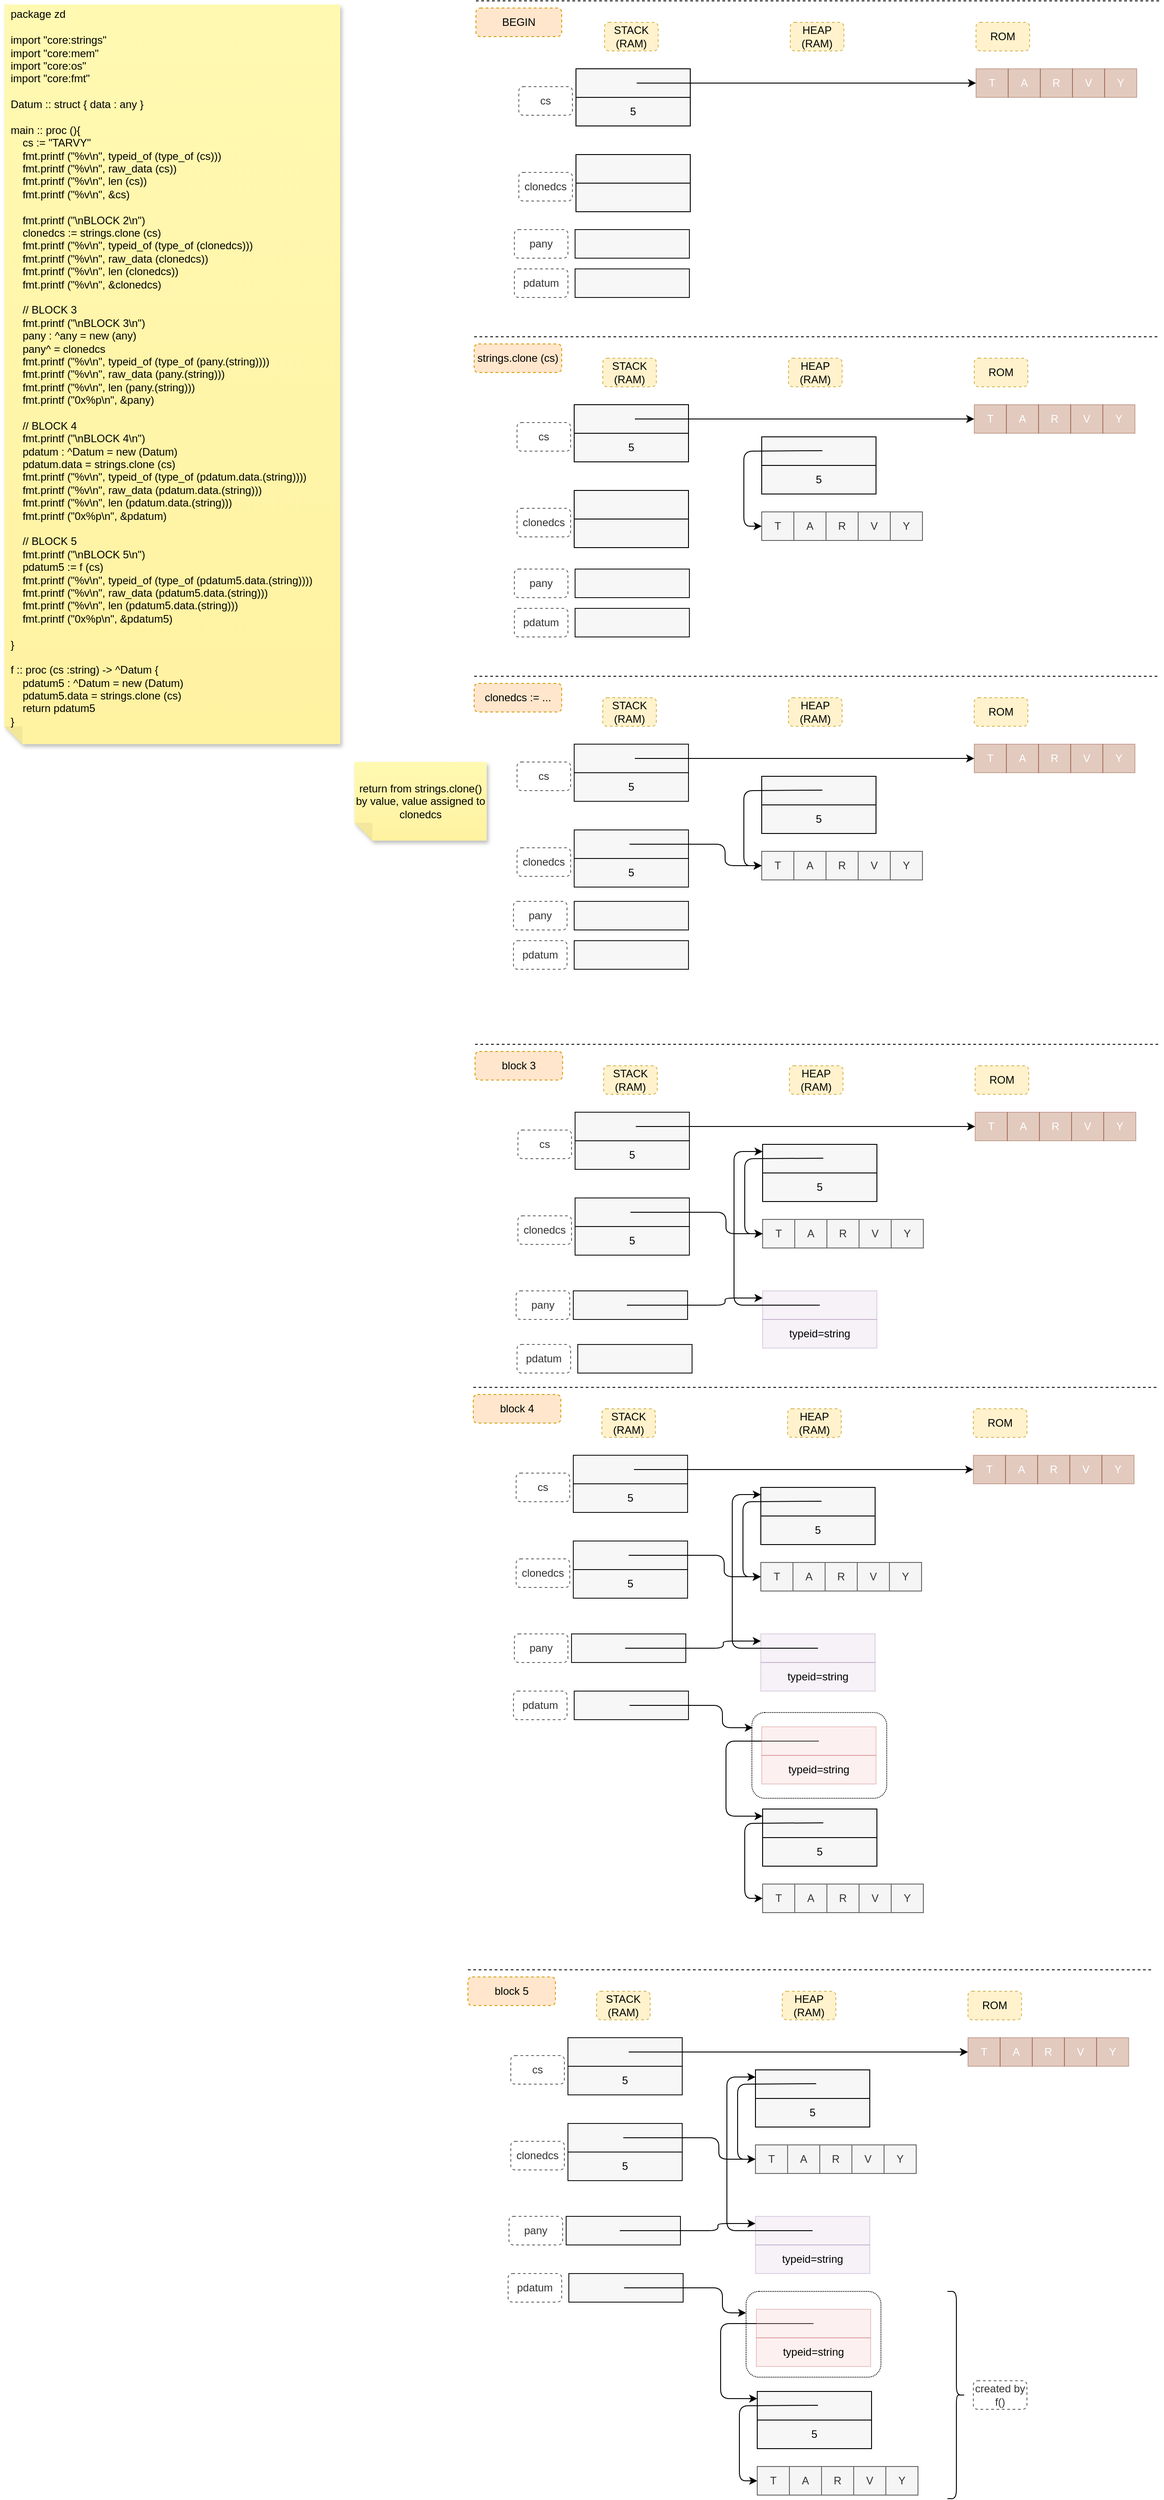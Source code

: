 <mxfile version="21.6.8" type="device" pages="6">
  <diagram name="Page-1" id="hboC3hQtq6EjYPqa8F8w">
    <mxGraphModel dx="2060" dy="676" grid="1" gridSize="4" guides="1" tooltips="1" connect="1" arrows="1" fold="1" page="1" pageScale="1" pageWidth="1100" pageHeight="850" math="0" shadow="0">
      <root>
        <mxCell id="0" />
        <mxCell id="1" parent="0" />
        <mxCell id="2lcVG60N3ea2i8KTWG_T-275" value="" style="rounded=1;whiteSpace=wrap;html=1;dashed=1;dashPattern=1 1;" parent="1" vertex="1">
          <mxGeometry x="366.5" y="2568" width="151" height="96" as="geometry" />
        </mxCell>
        <mxCell id="2lcVG60N3ea2i8KTWG_T-273" value="" style="rounded=1;whiteSpace=wrap;html=1;dashed=1;dashPattern=1 1;" parent="1" vertex="1">
          <mxGeometry x="373" y="1920" width="151" height="96" as="geometry" />
        </mxCell>
        <mxCell id="2lcVG60N3ea2i8KTWG_T-1" value="" style="rounded=0;whiteSpace=wrap;html=1;fillColor=#F7F7F7;strokeColor=#000000;strokeWidth=1;" parent="1" vertex="1">
          <mxGeometry x="176" y="80" width="128" height="32" as="geometry" />
        </mxCell>
        <mxCell id="2lcVG60N3ea2i8KTWG_T-2" value="5" style="rounded=0;whiteSpace=wrap;html=1;fillColor=#F7F7F7;strokeColor=#000000;strokeWidth=1;" parent="1" vertex="1">
          <mxGeometry x="176" y="112" width="128" height="32" as="geometry" />
        </mxCell>
        <mxCell id="2lcVG60N3ea2i8KTWG_T-4" value="cs" style="rounded=1;whiteSpace=wrap;html=1;dashed=1;fillColor=none;fontColor=#333333;strokeColor=#666666;" parent="1" vertex="1">
          <mxGeometry x="112" y="100" width="60" height="32" as="geometry" />
        </mxCell>
        <mxCell id="2lcVG60N3ea2i8KTWG_T-40" value="" style="rounded=0;whiteSpace=wrap;html=1;fillColor=#F7F7F7;strokeColor=#000000;strokeWidth=1;" parent="1" vertex="1">
          <mxGeometry x="176" y="176" width="128" height="32" as="geometry" />
        </mxCell>
        <mxCell id="2lcVG60N3ea2i8KTWG_T-41" value="" style="rounded=0;whiteSpace=wrap;html=1;fillColor=#F7F7F7;strokeColor=#000000;strokeWidth=1;" parent="1" vertex="1">
          <mxGeometry x="176" y="208" width="128" height="32" as="geometry" />
        </mxCell>
        <mxCell id="2lcVG60N3ea2i8KTWG_T-42" value="clonedcs" style="rounded=1;whiteSpace=wrap;html=1;dashed=1;fillColor=none;fontColor=#333333;strokeColor=#666666;" parent="1" vertex="1">
          <mxGeometry x="112" y="196" width="60" height="32" as="geometry" />
        </mxCell>
        <mxCell id="2lcVG60N3ea2i8KTWG_T-43" value="STACK&lt;br&gt;(RAM)" style="rounded=1;whiteSpace=wrap;html=1;dashed=1;fillColor=#fff2cc;strokeColor=#d6b656;" parent="1" vertex="1">
          <mxGeometry x="208" y="28" width="60" height="32" as="geometry" />
        </mxCell>
        <mxCell id="2lcVG60N3ea2i8KTWG_T-44" value="HEAP&lt;br&gt;(RAM)" style="rounded=1;whiteSpace=wrap;html=1;dashed=1;fillColor=#fff2cc;strokeColor=#d6b656;" parent="1" vertex="1">
          <mxGeometry x="416" y="28" width="60" height="32" as="geometry" />
        </mxCell>
        <mxCell id="2lcVG60N3ea2i8KTWG_T-45" value="ROM" style="rounded=1;whiteSpace=wrap;html=1;dashed=1;fillColor=#fff2cc;strokeColor=#d6b656;" parent="1" vertex="1">
          <mxGeometry x="624" y="28" width="60" height="32" as="geometry" />
        </mxCell>
        <mxCell id="2lcVG60N3ea2i8KTWG_T-52" style="edgeStyle=orthogonalEdgeStyle;rounded=0;orthogonalLoop=1;jettySize=auto;html=1;exitX=0.531;exitY=0.5;exitDx=0;exitDy=0;entryX=0;entryY=0.5;entryDx=0;entryDy=0;exitPerimeter=0;" parent="1" source="2lcVG60N3ea2i8KTWG_T-1" edge="1">
          <mxGeometry relative="1" as="geometry">
            <mxPoint x="624" y="96" as="targetPoint" />
          </mxGeometry>
        </mxCell>
        <mxCell id="2lcVG60N3ea2i8KTWG_T-54" value="" style="endArrow=none;dashed=1;html=1;rounded=0;" parent="1" edge="1">
          <mxGeometry width="50" height="50" relative="1" as="geometry">
            <mxPoint x="64" y="4" as="sourcePoint" />
            <mxPoint x="832" y="4" as="targetPoint" />
          </mxGeometry>
        </mxCell>
        <mxCell id="2lcVG60N3ea2i8KTWG_T-55" value="BEGIN" style="rounded=1;whiteSpace=wrap;html=1;dashed=1;fillColor=#ffe6cc;strokeColor=#d79b00;" parent="1" vertex="1">
          <mxGeometry x="64" y="12" width="96" height="32" as="geometry" />
        </mxCell>
        <mxCell id="2lcVG60N3ea2i8KTWG_T-56" value="" style="rounded=0;whiteSpace=wrap;html=1;fillColor=#F7F7F7;strokeColor=#000000;strokeWidth=1;" parent="1" vertex="1">
          <mxGeometry x="174" y="456" width="128" height="32" as="geometry" />
        </mxCell>
        <mxCell id="2lcVG60N3ea2i8KTWG_T-57" value="5" style="rounded=0;whiteSpace=wrap;html=1;fillColor=#F7F7F7;strokeColor=#000000;strokeWidth=1;" parent="1" vertex="1">
          <mxGeometry x="174" y="488" width="128" height="32" as="geometry" />
        </mxCell>
        <mxCell id="2lcVG60N3ea2i8KTWG_T-58" value="cs" style="rounded=1;whiteSpace=wrap;html=1;dashed=1;fillColor=none;fontColor=#333333;strokeColor=#666666;" parent="1" vertex="1">
          <mxGeometry x="110" y="476" width="60" height="32" as="geometry" />
        </mxCell>
        <mxCell id="2lcVG60N3ea2i8KTWG_T-59" value="" style="rounded=0;whiteSpace=wrap;html=1;fillColor=#F7F7F7;strokeColor=#000000;strokeWidth=1;" parent="1" vertex="1">
          <mxGeometry x="174" y="552" width="128" height="32" as="geometry" />
        </mxCell>
        <mxCell id="2lcVG60N3ea2i8KTWG_T-60" value="" style="rounded=0;whiteSpace=wrap;html=1;fillColor=#F7F7F7;strokeColor=#000000;strokeWidth=1;" parent="1" vertex="1">
          <mxGeometry x="174" y="584" width="128" height="32" as="geometry" />
        </mxCell>
        <mxCell id="2lcVG60N3ea2i8KTWG_T-61" value="clonedcs" style="rounded=1;whiteSpace=wrap;html=1;dashed=1;fillColor=none;fontColor=#333333;strokeColor=#666666;" parent="1" vertex="1">
          <mxGeometry x="110" y="572" width="60" height="32" as="geometry" />
        </mxCell>
        <mxCell id="2lcVG60N3ea2i8KTWG_T-62" value="STACK&lt;br&gt;(RAM)" style="rounded=1;whiteSpace=wrap;html=1;dashed=1;fillColor=#fff2cc;strokeColor=#d6b656;" parent="1" vertex="1">
          <mxGeometry x="206" y="404" width="60" height="32" as="geometry" />
        </mxCell>
        <mxCell id="2lcVG60N3ea2i8KTWG_T-63" value="HEAP&lt;br&gt;(RAM)" style="rounded=1;whiteSpace=wrap;html=1;dashed=1;fillColor=#fff2cc;strokeColor=#d6b656;" parent="1" vertex="1">
          <mxGeometry x="414" y="404" width="60" height="32" as="geometry" />
        </mxCell>
        <mxCell id="2lcVG60N3ea2i8KTWG_T-64" value="ROM" style="rounded=1;whiteSpace=wrap;html=1;dashed=1;fillColor=#fff2cc;strokeColor=#d6b656;" parent="1" vertex="1">
          <mxGeometry x="622" y="404" width="60" height="32" as="geometry" />
        </mxCell>
        <mxCell id="2lcVG60N3ea2i8KTWG_T-65" value="T" style="rounded=0;whiteSpace=wrap;html=1;fillColor=#a0522d;fontColor=#ffffff;strokeColor=#6D1F00;opacity=30;" parent="1" vertex="1">
          <mxGeometry x="622" y="456" width="36" height="32" as="geometry" />
        </mxCell>
        <mxCell id="2lcVG60N3ea2i8KTWG_T-66" value="A" style="rounded=0;whiteSpace=wrap;html=1;fillColor=#a0522d;fontColor=#ffffff;strokeColor=#6D1F00;opacity=30;" parent="1" vertex="1">
          <mxGeometry x="658" y="456" width="36" height="32" as="geometry" />
        </mxCell>
        <mxCell id="2lcVG60N3ea2i8KTWG_T-67" value="R" style="rounded=0;whiteSpace=wrap;html=1;fillColor=#a0522d;fontColor=#ffffff;strokeColor=#6D1F00;opacity=30;" parent="1" vertex="1">
          <mxGeometry x="694" y="456" width="36" height="32" as="geometry" />
        </mxCell>
        <mxCell id="2lcVG60N3ea2i8KTWG_T-68" value="V" style="rounded=0;whiteSpace=wrap;html=1;fillColor=#a0522d;fontColor=#ffffff;strokeColor=#6D1F00;opacity=30;" parent="1" vertex="1">
          <mxGeometry x="730" y="456" width="36" height="32" as="geometry" />
        </mxCell>
        <mxCell id="2lcVG60N3ea2i8KTWG_T-69" value="Y" style="rounded=0;whiteSpace=wrap;html=1;fillColor=#a0522d;fontColor=#ffffff;strokeColor=#6D1F00;opacity=30;" parent="1" vertex="1">
          <mxGeometry x="766" y="456" width="36" height="32" as="geometry" />
        </mxCell>
        <mxCell id="2lcVG60N3ea2i8KTWG_T-70" style="edgeStyle=orthogonalEdgeStyle;rounded=0;orthogonalLoop=1;jettySize=auto;html=1;exitX=0.531;exitY=0.5;exitDx=0;exitDy=0;entryX=0;entryY=0.5;entryDx=0;entryDy=0;exitPerimeter=0;" parent="1" source="2lcVG60N3ea2i8KTWG_T-56" target="2lcVG60N3ea2i8KTWG_T-65" edge="1">
          <mxGeometry relative="1" as="geometry" />
        </mxCell>
        <mxCell id="2lcVG60N3ea2i8KTWG_T-71" value="" style="endArrow=none;dashed=1;html=1;rounded=0;" parent="1" edge="1">
          <mxGeometry width="50" height="50" relative="1" as="geometry">
            <mxPoint x="62" y="380" as="sourcePoint" />
            <mxPoint x="830" y="380" as="targetPoint" />
          </mxGeometry>
        </mxCell>
        <mxCell id="2lcVG60N3ea2i8KTWG_T-72" value="strings.clone (cs)" style="rounded=1;whiteSpace=wrap;html=1;dashed=1;fillColor=#ffe6cc;strokeColor=#d79b00;" parent="1" vertex="1">
          <mxGeometry x="62" y="388" width="98" height="32" as="geometry" />
        </mxCell>
        <mxCell id="2lcVG60N3ea2i8KTWG_T-73" value="" style="rounded=0;whiteSpace=wrap;html=1;fillColor=#F7F7F7;strokeColor=#000000;opacity=90;" parent="1" vertex="1">
          <mxGeometry x="174" y="836" width="128" height="32" as="geometry" />
        </mxCell>
        <mxCell id="2lcVG60N3ea2i8KTWG_T-74" value="5" style="rounded=0;whiteSpace=wrap;html=1;fillColor=#F7F7F7;strokeColor=#000000;opacity=90;" parent="1" vertex="1">
          <mxGeometry x="174" y="868" width="128" height="32" as="geometry" />
        </mxCell>
        <mxCell id="2lcVG60N3ea2i8KTWG_T-75" value="cs" style="rounded=1;whiteSpace=wrap;html=1;dashed=1;fillColor=none;fontColor=#333333;strokeColor=#666666;" parent="1" vertex="1">
          <mxGeometry x="110" y="856" width="60" height="32" as="geometry" />
        </mxCell>
        <mxCell id="2lcVG60N3ea2i8KTWG_T-76" value="" style="rounded=0;whiteSpace=wrap;html=1;fillColor=#F7F7F7;strokeColor=#000000;opacity=90;" parent="1" vertex="1">
          <mxGeometry x="174" y="932" width="128" height="32" as="geometry" />
        </mxCell>
        <mxCell id="2lcVG60N3ea2i8KTWG_T-77" value="5" style="rounded=0;whiteSpace=wrap;html=1;fillColor=#F7F7F7;strokeColor=#000000;opacity=90;" parent="1" vertex="1">
          <mxGeometry x="174" y="964" width="128" height="32" as="geometry" />
        </mxCell>
        <mxCell id="2lcVG60N3ea2i8KTWG_T-78" value="clonedcs" style="rounded=1;whiteSpace=wrap;html=1;dashed=1;fillColor=none;fontColor=#333333;strokeColor=#666666;" parent="1" vertex="1">
          <mxGeometry x="110" y="952" width="60" height="32" as="geometry" />
        </mxCell>
        <mxCell id="2lcVG60N3ea2i8KTWG_T-79" value="STACK&lt;br&gt;(RAM)" style="rounded=1;whiteSpace=wrap;html=1;dashed=1;fillColor=#fff2cc;strokeColor=#d6b656;" parent="1" vertex="1">
          <mxGeometry x="206" y="784" width="60" height="32" as="geometry" />
        </mxCell>
        <mxCell id="2lcVG60N3ea2i8KTWG_T-80" value="HEAP&lt;br&gt;(RAM)" style="rounded=1;whiteSpace=wrap;html=1;dashed=1;fillColor=#fff2cc;strokeColor=#d6b656;" parent="1" vertex="1">
          <mxGeometry x="414" y="784" width="60" height="32" as="geometry" />
        </mxCell>
        <mxCell id="2lcVG60N3ea2i8KTWG_T-81" value="ROM" style="rounded=1;whiteSpace=wrap;html=1;dashed=1;fillColor=#fff2cc;strokeColor=#d6b656;" parent="1" vertex="1">
          <mxGeometry x="622" y="784" width="60" height="32" as="geometry" />
        </mxCell>
        <mxCell id="2lcVG60N3ea2i8KTWG_T-87" style="edgeStyle=orthogonalEdgeStyle;rounded=0;orthogonalLoop=1;jettySize=auto;html=1;exitX=0.531;exitY=0.5;exitDx=0;exitDy=0;entryX=0;entryY=0.5;entryDx=0;entryDy=0;exitPerimeter=0;" parent="1" source="2lcVG60N3ea2i8KTWG_T-73" edge="1">
          <mxGeometry relative="1" as="geometry">
            <mxPoint x="622" y="852" as="targetPoint" />
          </mxGeometry>
        </mxCell>
        <mxCell id="2lcVG60N3ea2i8KTWG_T-88" value="" style="endArrow=none;dashed=1;html=1;rounded=0;" parent="1" edge="1">
          <mxGeometry width="50" height="50" relative="1" as="geometry">
            <mxPoint x="62" y="760" as="sourcePoint" />
            <mxPoint x="830" y="760" as="targetPoint" />
          </mxGeometry>
        </mxCell>
        <mxCell id="2lcVG60N3ea2i8KTWG_T-89" value="clonedcs := ..." style="rounded=1;whiteSpace=wrap;html=1;dashed=1;fillColor=#ffe6cc;strokeColor=#d79b00;" parent="1" vertex="1">
          <mxGeometry x="62" y="768" width="98" height="32" as="geometry" />
        </mxCell>
        <mxCell id="2lcVG60N3ea2i8KTWG_T-90" value="" style="rounded=0;whiteSpace=wrap;html=1;fillColor=#F7F7F7;strokeColor=#000000;" parent="1" vertex="1">
          <mxGeometry x="384" y="492" width="128" height="32" as="geometry" />
        </mxCell>
        <mxCell id="2lcVG60N3ea2i8KTWG_T-91" value="5" style="rounded=0;whiteSpace=wrap;html=1;fillColor=#F7F7F7;strokeColor=#000000;" parent="1" vertex="1">
          <mxGeometry x="384" y="524" width="128" height="32" as="geometry" />
        </mxCell>
        <mxCell id="2lcVG60N3ea2i8KTWG_T-92" value="T" style="rounded=0;whiteSpace=wrap;html=1;fillColor=#f5f5f5;fontColor=#333333;strokeColor=#666666;" parent="1" vertex="1">
          <mxGeometry x="384" y="576" width="36" height="32" as="geometry" />
        </mxCell>
        <mxCell id="2lcVG60N3ea2i8KTWG_T-93" value="A" style="rounded=0;whiteSpace=wrap;html=1;fillColor=#f5f5f5;fontColor=#333333;strokeColor=#666666;" parent="1" vertex="1">
          <mxGeometry x="420" y="576" width="36" height="32" as="geometry" />
        </mxCell>
        <mxCell id="2lcVG60N3ea2i8KTWG_T-94" value="R" style="rounded=0;whiteSpace=wrap;html=1;fillColor=#f5f5f5;fontColor=#333333;strokeColor=#666666;" parent="1" vertex="1">
          <mxGeometry x="456" y="576" width="36" height="32" as="geometry" />
        </mxCell>
        <mxCell id="2lcVG60N3ea2i8KTWG_T-95" value="V" style="rounded=0;whiteSpace=wrap;html=1;fillColor=#f5f5f5;fontColor=#333333;strokeColor=#666666;" parent="1" vertex="1">
          <mxGeometry x="492" y="576" width="36" height="32" as="geometry" />
        </mxCell>
        <mxCell id="2lcVG60N3ea2i8KTWG_T-96" value="Y" style="rounded=0;whiteSpace=wrap;html=1;fillColor=#f5f5f5;fontColor=#333333;strokeColor=#666666;" parent="1" vertex="1">
          <mxGeometry x="528" y="576" width="36" height="32" as="geometry" />
        </mxCell>
        <mxCell id="2lcVG60N3ea2i8KTWG_T-97" style="edgeStyle=orthogonalEdgeStyle;rounded=1;orthogonalLoop=1;jettySize=auto;html=1;exitX=0.531;exitY=0.5;exitDx=0;exitDy=0;entryX=0;entryY=0.5;entryDx=0;entryDy=0;exitPerimeter=0;" parent="1" target="2lcVG60N3ea2i8KTWG_T-92" edge="1">
          <mxGeometry relative="1" as="geometry">
            <mxPoint x="452" y="507.5" as="sourcePoint" />
            <mxPoint x="832" y="507.5" as="targetPoint" />
          </mxGeometry>
        </mxCell>
        <mxCell id="2lcVG60N3ea2i8KTWG_T-98" value="" style="rounded=0;whiteSpace=wrap;html=1;fillColor=#F7F7F7;strokeColor=#000000;" parent="1" vertex="1">
          <mxGeometry x="384" y="872" width="128" height="32" as="geometry" />
        </mxCell>
        <mxCell id="2lcVG60N3ea2i8KTWG_T-99" value="5" style="rounded=0;whiteSpace=wrap;html=1;fillColor=#F7F7F7;strokeColor=#000000;" parent="1" vertex="1">
          <mxGeometry x="384" y="904" width="128" height="32" as="geometry" />
        </mxCell>
        <mxCell id="2lcVG60N3ea2i8KTWG_T-100" value="T" style="rounded=0;whiteSpace=wrap;html=1;fillColor=#f5f5f5;fontColor=#333333;strokeColor=#666666;" parent="1" vertex="1">
          <mxGeometry x="384" y="956" width="36" height="32" as="geometry" />
        </mxCell>
        <mxCell id="2lcVG60N3ea2i8KTWG_T-101" value="A" style="rounded=0;whiteSpace=wrap;html=1;fillColor=#f5f5f5;fontColor=#333333;strokeColor=#666666;" parent="1" vertex="1">
          <mxGeometry x="420" y="956" width="36" height="32" as="geometry" />
        </mxCell>
        <mxCell id="2lcVG60N3ea2i8KTWG_T-102" value="R" style="rounded=0;whiteSpace=wrap;html=1;fillColor=#f5f5f5;fontColor=#333333;strokeColor=#666666;" parent="1" vertex="1">
          <mxGeometry x="456" y="956" width="36" height="32" as="geometry" />
        </mxCell>
        <mxCell id="2lcVG60N3ea2i8KTWG_T-103" value="V" style="rounded=0;whiteSpace=wrap;html=1;fillColor=#f5f5f5;fontColor=#333333;strokeColor=#666666;" parent="1" vertex="1">
          <mxGeometry x="492" y="956" width="36" height="32" as="geometry" />
        </mxCell>
        <mxCell id="2lcVG60N3ea2i8KTWG_T-104" value="Y" style="rounded=0;whiteSpace=wrap;html=1;fillColor=#f5f5f5;fontColor=#333333;strokeColor=#666666;" parent="1" vertex="1">
          <mxGeometry x="528" y="956" width="36" height="32" as="geometry" />
        </mxCell>
        <mxCell id="2lcVG60N3ea2i8KTWG_T-105" style="edgeStyle=orthogonalEdgeStyle;rounded=1;orthogonalLoop=1;jettySize=auto;html=1;exitX=0.531;exitY=0.5;exitDx=0;exitDy=0;entryX=0;entryY=0.5;entryDx=0;entryDy=0;exitPerimeter=0;" parent="1" target="2lcVG60N3ea2i8KTWG_T-100" edge="1">
          <mxGeometry relative="1" as="geometry">
            <mxPoint x="452" y="887.5" as="sourcePoint" />
            <mxPoint x="832" y="887.5" as="targetPoint" />
          </mxGeometry>
        </mxCell>
        <mxCell id="2lcVG60N3ea2i8KTWG_T-107" style="edgeStyle=orthogonalEdgeStyle;rounded=1;orthogonalLoop=1;jettySize=auto;html=1;exitX=0.484;exitY=0.5;exitDx=0;exitDy=0;entryX=0;entryY=0.5;entryDx=0;entryDy=0;exitPerimeter=0;" parent="1" source="2lcVG60N3ea2i8KTWG_T-76" target="2lcVG60N3ea2i8KTWG_T-100" edge="1">
          <mxGeometry relative="1" as="geometry" />
        </mxCell>
        <mxCell id="2lcVG60N3ea2i8KTWG_T-109" value="return from strings.clone() by value, value assigned to clonedcs" style="shape=note;whiteSpace=wrap;html=1;backgroundOutline=1;fontColor=#000000;darkOpacity=0.05;fillColor=#FFF9B2;strokeColor=none;fillStyle=solid;direction=west;gradientDirection=north;gradientColor=#FFF2A1;shadow=1;size=20;pointerEvents=1;" parent="1" vertex="1">
          <mxGeometry x="-72" y="856" width="148" height="88" as="geometry" />
        </mxCell>
        <mxCell id="2lcVG60N3ea2i8KTWG_T-111" value="&lt;div&gt;&lt;div&gt;package zd&lt;/div&gt;&lt;div&gt;&lt;br&gt;&lt;/div&gt;&lt;div&gt;import &quot;core:strings&quot;&lt;/div&gt;&lt;div&gt;import &quot;core:mem&quot;&lt;/div&gt;&lt;div&gt;import &quot;core:os&quot;&lt;/div&gt;&lt;div&gt;import &quot;core:fmt&quot;&lt;/div&gt;&lt;div&gt;&lt;br&gt;&lt;/div&gt;&lt;div&gt;Datum :: struct { data : any }&lt;/div&gt;&lt;div&gt;&lt;br&gt;&lt;/div&gt;&lt;div&gt;main :: proc (){&lt;/div&gt;&lt;div&gt;&amp;nbsp; &amp;nbsp; cs := &quot;TARVY&quot;&lt;/div&gt;&lt;div&gt;&amp;nbsp; &amp;nbsp; fmt.printf (&quot;%v\n&quot;, typeid_of (type_of (cs)))&lt;/div&gt;&lt;div&gt;&amp;nbsp; &amp;nbsp; fmt.printf (&quot;%v\n&quot;, raw_data (cs))&lt;/div&gt;&lt;div&gt;&amp;nbsp; &amp;nbsp; fmt.printf (&quot;%v\n&quot;, len (cs))&lt;/div&gt;&lt;div&gt;&amp;nbsp; &amp;nbsp; fmt.printf (&quot;%v\n&quot;, &amp;amp;cs)&lt;/div&gt;&lt;div&gt;&amp;nbsp; &amp;nbsp;&amp;nbsp;&lt;/div&gt;&lt;div&gt;&amp;nbsp; &amp;nbsp; fmt.printf (&quot;\nBLOCK 2\n&quot;)&lt;/div&gt;&lt;div&gt;&amp;nbsp; &amp;nbsp; clonedcs := strings.clone (cs)&lt;/div&gt;&lt;div&gt;&amp;nbsp; &amp;nbsp; fmt.printf (&quot;%v\n&quot;, typeid_of (type_of (clonedcs)))&lt;/div&gt;&lt;div&gt;&amp;nbsp; &amp;nbsp; fmt.printf (&quot;%v\n&quot;, raw_data (clonedcs))&lt;/div&gt;&lt;div&gt;&amp;nbsp; &amp;nbsp; fmt.printf (&quot;%v\n&quot;, len (clonedcs))&lt;/div&gt;&lt;div&gt;&amp;nbsp; &amp;nbsp; fmt.printf (&quot;%v\n&quot;, &amp;amp;clonedcs)&lt;/div&gt;&lt;div&gt;&lt;br&gt;&lt;/div&gt;&lt;div&gt;&amp;nbsp; &amp;nbsp; // BLOCK 3&lt;/div&gt;&lt;div&gt;&amp;nbsp; &amp;nbsp; fmt.printf (&quot;\nBLOCK 3\n&quot;)&lt;/div&gt;&lt;div&gt;&amp;nbsp; &amp;nbsp; pany : ^any = new (any)&lt;/div&gt;&lt;div&gt;&amp;nbsp; &amp;nbsp; pany^ = clonedcs&lt;/div&gt;&lt;div&gt;&amp;nbsp; &amp;nbsp; fmt.printf (&quot;%v\n&quot;, typeid_of (type_of (pany.(string))))&lt;/div&gt;&lt;div&gt;&amp;nbsp; &amp;nbsp; fmt.printf (&quot;%v\n&quot;, raw_data (pany.(string)))&lt;/div&gt;&lt;div&gt;&amp;nbsp; &amp;nbsp; fmt.printf (&quot;%v\n&quot;, len (pany.(string)))&lt;/div&gt;&lt;div&gt;&amp;nbsp; &amp;nbsp; fmt.printf (&quot;0x%p\n&quot;, &amp;amp;pany)&lt;/div&gt;&lt;div&gt;&lt;br&gt;&lt;/div&gt;&lt;div&gt;&amp;nbsp; &amp;nbsp; // BLOCK 4&lt;/div&gt;&lt;div&gt;&amp;nbsp; &amp;nbsp; fmt.printf (&quot;\nBLOCK 4\n&quot;)&lt;/div&gt;&lt;div&gt;&amp;nbsp; &amp;nbsp; pdatum : ^Datum = new (Datum)&lt;/div&gt;&lt;div&gt;&amp;nbsp; &amp;nbsp; pdatum.data = strings.clone (cs)&lt;/div&gt;&lt;div&gt;&amp;nbsp; &amp;nbsp; fmt.printf (&quot;%v\n&quot;, typeid_of (type_of (pdatum.data.(string))))&lt;/div&gt;&lt;div&gt;&amp;nbsp; &amp;nbsp; fmt.printf (&quot;%v\n&quot;, raw_data (pdatum.data.(string)))&lt;/div&gt;&lt;div&gt;&amp;nbsp; &amp;nbsp; fmt.printf (&quot;%v\n&quot;, len (pdatum.data.(string)))&lt;/div&gt;&lt;div&gt;&amp;nbsp; &amp;nbsp; fmt.printf (&quot;0x%p\n&quot;, &amp;amp;pdatum)&lt;/div&gt;&lt;div&gt;&lt;br&gt;&lt;/div&gt;&lt;div&gt;&amp;nbsp; &amp;nbsp; // BLOCK 5&lt;/div&gt;&lt;div&gt;&amp;nbsp; &amp;nbsp; fmt.printf (&quot;\nBLOCK 5\n&quot;)&lt;/div&gt;&lt;div&gt;&amp;nbsp; &amp;nbsp; pdatum5 := f (cs)&lt;/div&gt;&lt;div&gt;&amp;nbsp; &amp;nbsp; fmt.printf (&quot;%v\n&quot;, typeid_of (type_of (pdatum5.data.(string))))&lt;/div&gt;&lt;div&gt;&amp;nbsp; &amp;nbsp; fmt.printf (&quot;%v\n&quot;, raw_data (pdatum5.data.(string)))&lt;/div&gt;&lt;div&gt;&amp;nbsp; &amp;nbsp; fmt.printf (&quot;%v\n&quot;, len (pdatum5.data.(string)))&lt;/div&gt;&lt;div&gt;&amp;nbsp; &amp;nbsp; fmt.printf (&quot;0x%p\n&quot;, &amp;amp;pdatum5)&lt;/div&gt;&lt;div&gt;&lt;br&gt;&lt;/div&gt;&lt;div&gt;}&lt;/div&gt;&lt;div&gt;&lt;br&gt;&lt;/div&gt;&lt;div&gt;f :: proc (cs :string) -&amp;gt; ^Datum {&lt;/div&gt;&lt;div&gt;&amp;nbsp; &amp;nbsp; pdatum5 : ^Datum = new (Datum)&lt;/div&gt;&lt;div&gt;&amp;nbsp; &amp;nbsp; pdatum5.data = strings.clone (cs)&lt;/div&gt;&lt;div&gt;&amp;nbsp; &amp;nbsp; return pdatum5&lt;/div&gt;&lt;div&gt;}&lt;/div&gt;&lt;/div&gt;&lt;div&gt;&lt;br&gt;&lt;/div&gt;" style="shape=note;whiteSpace=wrap;html=1;backgroundOutline=1;fontColor=#000000;darkOpacity=0.05;fillColor=#FFF9B2;strokeColor=none;fillStyle=solid;direction=west;gradientDirection=north;gradientColor=#FFF2A1;shadow=1;size=20;pointerEvents=1;align=left;spacingLeft=5;" parent="1" vertex="1">
          <mxGeometry x="-464" y="8" width="376" height="828" as="geometry" />
        </mxCell>
        <mxCell id="2lcVG60N3ea2i8KTWG_T-114" value="T" style="rounded=0;whiteSpace=wrap;html=1;fillColor=#a0522d;fontColor=#ffffff;strokeColor=#6D1F00;opacity=30;" parent="1" vertex="1">
          <mxGeometry x="622" y="836" width="36" height="32" as="geometry" />
        </mxCell>
        <mxCell id="2lcVG60N3ea2i8KTWG_T-115" value="A" style="rounded=0;whiteSpace=wrap;html=1;fillColor=#a0522d;fontColor=#ffffff;strokeColor=#6D1F00;opacity=30;" parent="1" vertex="1">
          <mxGeometry x="658" y="836" width="36" height="32" as="geometry" />
        </mxCell>
        <mxCell id="2lcVG60N3ea2i8KTWG_T-116" value="R" style="rounded=0;whiteSpace=wrap;html=1;fillColor=#a0522d;fontColor=#ffffff;strokeColor=#6D1F00;opacity=30;" parent="1" vertex="1">
          <mxGeometry x="694" y="836" width="36" height="32" as="geometry" />
        </mxCell>
        <mxCell id="2lcVG60N3ea2i8KTWG_T-117" value="V" style="rounded=0;whiteSpace=wrap;html=1;fillColor=#a0522d;fontColor=#ffffff;strokeColor=#6D1F00;opacity=30;" parent="1" vertex="1">
          <mxGeometry x="730" y="836" width="36" height="32" as="geometry" />
        </mxCell>
        <mxCell id="2lcVG60N3ea2i8KTWG_T-118" value="Y" style="rounded=0;whiteSpace=wrap;html=1;fillColor=#a0522d;fontColor=#ffffff;strokeColor=#6D1F00;opacity=30;" parent="1" vertex="1">
          <mxGeometry x="766" y="836" width="36" height="32" as="geometry" />
        </mxCell>
        <mxCell id="2lcVG60N3ea2i8KTWG_T-119" value="T" style="rounded=0;whiteSpace=wrap;html=1;fillColor=#a0522d;fontColor=#ffffff;strokeColor=#6D1F00;opacity=30;" parent="1" vertex="1">
          <mxGeometry x="624" y="80" width="36" height="32" as="geometry" />
        </mxCell>
        <mxCell id="2lcVG60N3ea2i8KTWG_T-120" value="A" style="rounded=0;whiteSpace=wrap;html=1;fillColor=#a0522d;fontColor=#ffffff;strokeColor=#6D1F00;opacity=30;" parent="1" vertex="1">
          <mxGeometry x="660" y="80" width="36" height="32" as="geometry" />
        </mxCell>
        <mxCell id="2lcVG60N3ea2i8KTWG_T-121" value="R" style="rounded=0;whiteSpace=wrap;html=1;fillColor=#a0522d;fontColor=#ffffff;strokeColor=#6D1F00;opacity=30;" parent="1" vertex="1">
          <mxGeometry x="696" y="80" width="36" height="32" as="geometry" />
        </mxCell>
        <mxCell id="2lcVG60N3ea2i8KTWG_T-122" value="V" style="rounded=0;whiteSpace=wrap;html=1;fillColor=#a0522d;fontColor=#ffffff;strokeColor=#6D1F00;opacity=30;" parent="1" vertex="1">
          <mxGeometry x="732" y="80" width="36" height="32" as="geometry" />
        </mxCell>
        <mxCell id="2lcVG60N3ea2i8KTWG_T-123" value="Y" style="rounded=0;whiteSpace=wrap;html=1;fillColor=#a0522d;fontColor=#ffffff;strokeColor=#6D1F00;opacity=30;" parent="1" vertex="1">
          <mxGeometry x="768" y="80" width="36" height="32" as="geometry" />
        </mxCell>
        <mxCell id="2lcVG60N3ea2i8KTWG_T-124" value="" style="rounded=0;whiteSpace=wrap;html=1;fillColor=#F7F7F7;strokeColor=#000000;opacity=90;" parent="1" vertex="1">
          <mxGeometry x="175" y="1248" width="128" height="32" as="geometry" />
        </mxCell>
        <mxCell id="2lcVG60N3ea2i8KTWG_T-125" value="5" style="rounded=0;whiteSpace=wrap;html=1;fillColor=#F7F7F7;strokeColor=#000000;opacity=90;" parent="1" vertex="1">
          <mxGeometry x="175" y="1280" width="128" height="32" as="geometry" />
        </mxCell>
        <mxCell id="2lcVG60N3ea2i8KTWG_T-126" value="cs" style="rounded=1;whiteSpace=wrap;html=1;dashed=1;fillColor=none;fontColor=#333333;strokeColor=#666666;" parent="1" vertex="1">
          <mxGeometry x="111" y="1268" width="60" height="32" as="geometry" />
        </mxCell>
        <mxCell id="2lcVG60N3ea2i8KTWG_T-127" value="" style="rounded=0;whiteSpace=wrap;html=1;fillColor=#F7F7F7;strokeColor=#000000;opacity=90;" parent="1" vertex="1">
          <mxGeometry x="175" y="1344" width="128" height="32" as="geometry" />
        </mxCell>
        <mxCell id="2lcVG60N3ea2i8KTWG_T-128" value="5" style="rounded=0;whiteSpace=wrap;html=1;fillColor=#F7F7F7;strokeColor=#000000;opacity=90;" parent="1" vertex="1">
          <mxGeometry x="175" y="1376" width="128" height="32" as="geometry" />
        </mxCell>
        <mxCell id="2lcVG60N3ea2i8KTWG_T-129" value="clonedcs" style="rounded=1;whiteSpace=wrap;html=1;dashed=1;fillColor=none;fontColor=#333333;strokeColor=#666666;" parent="1" vertex="1">
          <mxGeometry x="111" y="1364" width="60" height="32" as="geometry" />
        </mxCell>
        <mxCell id="2lcVG60N3ea2i8KTWG_T-130" value="STACK&lt;br&gt;(RAM)" style="rounded=1;whiteSpace=wrap;html=1;dashed=1;fillColor=#fff2cc;strokeColor=#d6b656;" parent="1" vertex="1">
          <mxGeometry x="207" y="1196" width="60" height="32" as="geometry" />
        </mxCell>
        <mxCell id="2lcVG60N3ea2i8KTWG_T-131" value="HEAP&lt;br&gt;(RAM)" style="rounded=1;whiteSpace=wrap;html=1;dashed=1;fillColor=#fff2cc;strokeColor=#d6b656;" parent="1" vertex="1">
          <mxGeometry x="415" y="1196" width="60" height="32" as="geometry" />
        </mxCell>
        <mxCell id="2lcVG60N3ea2i8KTWG_T-132" value="ROM" style="rounded=1;whiteSpace=wrap;html=1;dashed=1;fillColor=#fff2cc;strokeColor=#d6b656;" parent="1" vertex="1">
          <mxGeometry x="623" y="1196" width="60" height="32" as="geometry" />
        </mxCell>
        <mxCell id="2lcVG60N3ea2i8KTWG_T-133" style="edgeStyle=orthogonalEdgeStyle;rounded=0;orthogonalLoop=1;jettySize=auto;html=1;exitX=0.531;exitY=0.5;exitDx=0;exitDy=0;entryX=0;entryY=0.5;entryDx=0;entryDy=0;exitPerimeter=0;" parent="1" source="2lcVG60N3ea2i8KTWG_T-124" edge="1">
          <mxGeometry relative="1" as="geometry">
            <mxPoint x="623" y="1264" as="targetPoint" />
          </mxGeometry>
        </mxCell>
        <mxCell id="2lcVG60N3ea2i8KTWG_T-134" value="" style="endArrow=none;dashed=1;html=1;rounded=0;" parent="1" edge="1">
          <mxGeometry width="50" height="50" relative="1" as="geometry">
            <mxPoint x="63" y="1172" as="sourcePoint" />
            <mxPoint x="831" y="1172" as="targetPoint" />
          </mxGeometry>
        </mxCell>
        <mxCell id="2lcVG60N3ea2i8KTWG_T-135" value="block 3" style="rounded=1;whiteSpace=wrap;html=1;dashed=1;fillColor=#ffe6cc;strokeColor=#d79b00;" parent="1" vertex="1">
          <mxGeometry x="63" y="1180" width="98" height="32" as="geometry" />
        </mxCell>
        <mxCell id="2lcVG60N3ea2i8KTWG_T-136" value="" style="rounded=0;whiteSpace=wrap;html=1;fillColor=#F7F7F7;strokeColor=#000000;" parent="1" vertex="1">
          <mxGeometry x="385" y="1284" width="128" height="32" as="geometry" />
        </mxCell>
        <mxCell id="2lcVG60N3ea2i8KTWG_T-137" value="5" style="rounded=0;whiteSpace=wrap;html=1;fillColor=#F7F7F7;strokeColor=#000000;" parent="1" vertex="1">
          <mxGeometry x="385" y="1316" width="128" height="32" as="geometry" />
        </mxCell>
        <mxCell id="2lcVG60N3ea2i8KTWG_T-138" value="T" style="rounded=0;whiteSpace=wrap;html=1;fillColor=#f5f5f5;fontColor=#333333;strokeColor=#666666;" parent="1" vertex="1">
          <mxGeometry x="385" y="1368" width="36" height="32" as="geometry" />
        </mxCell>
        <mxCell id="2lcVG60N3ea2i8KTWG_T-139" value="A" style="rounded=0;whiteSpace=wrap;html=1;fillColor=#f5f5f5;fontColor=#333333;strokeColor=#666666;" parent="1" vertex="1">
          <mxGeometry x="421" y="1368" width="36" height="32" as="geometry" />
        </mxCell>
        <mxCell id="2lcVG60N3ea2i8KTWG_T-140" value="R" style="rounded=0;whiteSpace=wrap;html=1;fillColor=#f5f5f5;fontColor=#333333;strokeColor=#666666;" parent="1" vertex="1">
          <mxGeometry x="457" y="1368" width="36" height="32" as="geometry" />
        </mxCell>
        <mxCell id="2lcVG60N3ea2i8KTWG_T-141" value="V" style="rounded=0;whiteSpace=wrap;html=1;fillColor=#f5f5f5;fontColor=#333333;strokeColor=#666666;" parent="1" vertex="1">
          <mxGeometry x="493" y="1368" width="36" height="32" as="geometry" />
        </mxCell>
        <mxCell id="2lcVG60N3ea2i8KTWG_T-142" value="Y" style="rounded=0;whiteSpace=wrap;html=1;fillColor=#f5f5f5;fontColor=#333333;strokeColor=#666666;" parent="1" vertex="1">
          <mxGeometry x="529" y="1368" width="36" height="32" as="geometry" />
        </mxCell>
        <mxCell id="2lcVG60N3ea2i8KTWG_T-143" style="edgeStyle=orthogonalEdgeStyle;rounded=1;orthogonalLoop=1;jettySize=auto;html=1;exitX=0.531;exitY=0.5;exitDx=0;exitDy=0;entryX=0;entryY=0.5;entryDx=0;entryDy=0;exitPerimeter=0;" parent="1" target="2lcVG60N3ea2i8KTWG_T-138" edge="1">
          <mxGeometry relative="1" as="geometry">
            <mxPoint x="453" y="1299.5" as="sourcePoint" />
            <mxPoint x="833" y="1299.5" as="targetPoint" />
          </mxGeometry>
        </mxCell>
        <mxCell id="2lcVG60N3ea2i8KTWG_T-144" style="edgeStyle=orthogonalEdgeStyle;rounded=1;orthogonalLoop=1;jettySize=auto;html=1;exitX=0.484;exitY=0.5;exitDx=0;exitDy=0;entryX=0;entryY=0.5;entryDx=0;entryDy=0;exitPerimeter=0;" parent="1" source="2lcVG60N3ea2i8KTWG_T-127" target="2lcVG60N3ea2i8KTWG_T-138" edge="1">
          <mxGeometry relative="1" as="geometry" />
        </mxCell>
        <mxCell id="2lcVG60N3ea2i8KTWG_T-146" value="T" style="rounded=0;whiteSpace=wrap;html=1;fillColor=#a0522d;fontColor=#ffffff;strokeColor=#6D1F00;opacity=30;" parent="1" vertex="1">
          <mxGeometry x="623" y="1248" width="36" height="32" as="geometry" />
        </mxCell>
        <mxCell id="2lcVG60N3ea2i8KTWG_T-147" value="A" style="rounded=0;whiteSpace=wrap;html=1;fillColor=#a0522d;fontColor=#ffffff;strokeColor=#6D1F00;opacity=30;" parent="1" vertex="1">
          <mxGeometry x="659" y="1248" width="36" height="32" as="geometry" />
        </mxCell>
        <mxCell id="2lcVG60N3ea2i8KTWG_T-148" value="R" style="rounded=0;whiteSpace=wrap;html=1;fillColor=#a0522d;fontColor=#ffffff;strokeColor=#6D1F00;opacity=30;" parent="1" vertex="1">
          <mxGeometry x="695" y="1248" width="36" height="32" as="geometry" />
        </mxCell>
        <mxCell id="2lcVG60N3ea2i8KTWG_T-149" value="V" style="rounded=0;whiteSpace=wrap;html=1;fillColor=#a0522d;fontColor=#ffffff;strokeColor=#6D1F00;opacity=30;" parent="1" vertex="1">
          <mxGeometry x="731" y="1248" width="36" height="32" as="geometry" />
        </mxCell>
        <mxCell id="2lcVG60N3ea2i8KTWG_T-150" value="Y" style="rounded=0;whiteSpace=wrap;html=1;fillColor=#a0522d;fontColor=#ffffff;strokeColor=#6D1F00;opacity=30;" parent="1" vertex="1">
          <mxGeometry x="767" y="1248" width="36" height="32" as="geometry" />
        </mxCell>
        <mxCell id="2lcVG60N3ea2i8KTWG_T-151" value="" style="rounded=0;whiteSpace=wrap;html=1;fillColor=#e1d5e7;strokeColor=#9673a6;opacity=30;" parent="1" vertex="1">
          <mxGeometry x="385" y="1448" width="128" height="32" as="geometry" />
        </mxCell>
        <mxCell id="2lcVG60N3ea2i8KTWG_T-152" value="typeid=string" style="rounded=0;whiteSpace=wrap;html=1;fillColor=#e1d5e7;strokeColor=#9673a6;opacity=30;" parent="1" vertex="1">
          <mxGeometry x="385" y="1480" width="128" height="32" as="geometry" />
        </mxCell>
        <mxCell id="2lcVG60N3ea2i8KTWG_T-153" style="edgeStyle=orthogonalEdgeStyle;rounded=1;orthogonalLoop=1;jettySize=auto;html=1;exitX=0.5;exitY=0.5;exitDx=0;exitDy=0;entryX=0;entryY=0.25;entryDx=0;entryDy=0;exitPerimeter=0;" parent="1" source="2lcVG60N3ea2i8KTWG_T-151" target="2lcVG60N3ea2i8KTWG_T-136" edge="1">
          <mxGeometry relative="1" as="geometry">
            <Array as="points">
              <mxPoint x="353" y="1464" />
              <mxPoint x="353" y="1292" />
            </Array>
          </mxGeometry>
        </mxCell>
        <mxCell id="2lcVG60N3ea2i8KTWG_T-154" value="" style="rounded=0;whiteSpace=wrap;html=1;fillColor=#F7F7F7;strokeColor=#000000;opacity=90;" parent="1" vertex="1">
          <mxGeometry x="173" y="1448" width="128" height="32" as="geometry" />
        </mxCell>
        <mxCell id="2lcVG60N3ea2i8KTWG_T-156" style="edgeStyle=orthogonalEdgeStyle;rounded=1;orthogonalLoop=1;jettySize=auto;html=1;exitX=0.469;exitY=0.5;exitDx=0;exitDy=0;entryX=0;entryY=0.25;entryDx=0;entryDy=0;exitPerimeter=0;" parent="1" source="2lcVG60N3ea2i8KTWG_T-154" target="2lcVG60N3ea2i8KTWG_T-151" edge="1">
          <mxGeometry relative="1" as="geometry">
            <Array as="points">
              <mxPoint x="343" y="1464" />
              <mxPoint x="343" y="1456" />
            </Array>
          </mxGeometry>
        </mxCell>
        <mxCell id="2lcVG60N3ea2i8KTWG_T-157" value="pany" style="rounded=1;whiteSpace=wrap;html=1;dashed=1;fillColor=none;fontColor=#333333;strokeColor=#666666;" parent="1" vertex="1">
          <mxGeometry x="109" y="1448" width="60" height="32" as="geometry" />
        </mxCell>
        <mxCell id="2lcVG60N3ea2i8KTWG_T-159" value="" style="rounded=0;whiteSpace=wrap;html=1;fillColor=#F7F7F7;strokeColor=#000000;opacity=90;" parent="1" vertex="1">
          <mxGeometry x="173" y="1632" width="128" height="32" as="geometry" />
        </mxCell>
        <mxCell id="2lcVG60N3ea2i8KTWG_T-160" value="5" style="rounded=0;whiteSpace=wrap;html=1;fillColor=#F7F7F7;strokeColor=#000000;opacity=90;" parent="1" vertex="1">
          <mxGeometry x="173" y="1664" width="128" height="32" as="geometry" />
        </mxCell>
        <mxCell id="2lcVG60N3ea2i8KTWG_T-161" value="cs" style="rounded=1;whiteSpace=wrap;html=1;dashed=1;fillColor=none;fontColor=#333333;strokeColor=#666666;" parent="1" vertex="1">
          <mxGeometry x="109" y="1652" width="60" height="32" as="geometry" />
        </mxCell>
        <mxCell id="2lcVG60N3ea2i8KTWG_T-162" value="" style="rounded=0;whiteSpace=wrap;html=1;fillColor=#F7F7F7;strokeColor=#000000;opacity=90;" parent="1" vertex="1">
          <mxGeometry x="173" y="1728" width="128" height="32" as="geometry" />
        </mxCell>
        <mxCell id="2lcVG60N3ea2i8KTWG_T-163" value="5" style="rounded=0;whiteSpace=wrap;html=1;fillColor=#F7F7F7;strokeColor=#000000;opacity=90;" parent="1" vertex="1">
          <mxGeometry x="173" y="1760" width="128" height="32" as="geometry" />
        </mxCell>
        <mxCell id="2lcVG60N3ea2i8KTWG_T-164" value="clonedcs" style="rounded=1;whiteSpace=wrap;html=1;dashed=1;fillColor=none;fontColor=#333333;strokeColor=#666666;" parent="1" vertex="1">
          <mxGeometry x="109" y="1748" width="60" height="32" as="geometry" />
        </mxCell>
        <mxCell id="2lcVG60N3ea2i8KTWG_T-165" value="STACK&lt;br&gt;(RAM)" style="rounded=1;whiteSpace=wrap;html=1;dashed=1;fillColor=#fff2cc;strokeColor=#d6b656;" parent="1" vertex="1">
          <mxGeometry x="205" y="1580" width="60" height="32" as="geometry" />
        </mxCell>
        <mxCell id="2lcVG60N3ea2i8KTWG_T-166" value="HEAP&lt;br&gt;(RAM)" style="rounded=1;whiteSpace=wrap;html=1;dashed=1;fillColor=#fff2cc;strokeColor=#d6b656;" parent="1" vertex="1">
          <mxGeometry x="413" y="1580" width="60" height="32" as="geometry" />
        </mxCell>
        <mxCell id="2lcVG60N3ea2i8KTWG_T-167" value="ROM" style="rounded=1;whiteSpace=wrap;html=1;dashed=1;fillColor=#fff2cc;strokeColor=#d6b656;" parent="1" vertex="1">
          <mxGeometry x="621" y="1580" width="60" height="32" as="geometry" />
        </mxCell>
        <mxCell id="2lcVG60N3ea2i8KTWG_T-168" style="edgeStyle=orthogonalEdgeStyle;rounded=0;orthogonalLoop=1;jettySize=auto;html=1;exitX=0.531;exitY=0.5;exitDx=0;exitDy=0;entryX=0;entryY=0.5;entryDx=0;entryDy=0;exitPerimeter=0;" parent="1" source="2lcVG60N3ea2i8KTWG_T-159" edge="1">
          <mxGeometry relative="1" as="geometry">
            <mxPoint x="621" y="1648" as="targetPoint" />
          </mxGeometry>
        </mxCell>
        <mxCell id="2lcVG60N3ea2i8KTWG_T-169" value="" style="endArrow=none;dashed=1;html=1;rounded=0;" parent="1" edge="1">
          <mxGeometry width="50" height="50" relative="1" as="geometry">
            <mxPoint x="61" y="1556" as="sourcePoint" />
            <mxPoint x="829" y="1556" as="targetPoint" />
          </mxGeometry>
        </mxCell>
        <mxCell id="2lcVG60N3ea2i8KTWG_T-170" value="block 4" style="rounded=1;whiteSpace=wrap;html=1;dashed=1;fillColor=#ffe6cc;strokeColor=#d79b00;" parent="1" vertex="1">
          <mxGeometry x="61" y="1564" width="98" height="32" as="geometry" />
        </mxCell>
        <mxCell id="2lcVG60N3ea2i8KTWG_T-171" value="" style="rounded=0;whiteSpace=wrap;html=1;fillColor=#F7F7F7;strokeColor=#000000;" parent="1" vertex="1">
          <mxGeometry x="383" y="1668" width="128" height="32" as="geometry" />
        </mxCell>
        <mxCell id="2lcVG60N3ea2i8KTWG_T-172" value="5" style="rounded=0;whiteSpace=wrap;html=1;fillColor=#F7F7F7;strokeColor=#000000;" parent="1" vertex="1">
          <mxGeometry x="383" y="1700" width="128" height="32" as="geometry" />
        </mxCell>
        <mxCell id="2lcVG60N3ea2i8KTWG_T-173" value="T" style="rounded=0;whiteSpace=wrap;html=1;fillColor=#f5f5f5;fontColor=#333333;strokeColor=#666666;" parent="1" vertex="1">
          <mxGeometry x="383" y="1752" width="36" height="32" as="geometry" />
        </mxCell>
        <mxCell id="2lcVG60N3ea2i8KTWG_T-174" value="A" style="rounded=0;whiteSpace=wrap;html=1;fillColor=#f5f5f5;fontColor=#333333;strokeColor=#666666;" parent="1" vertex="1">
          <mxGeometry x="419" y="1752" width="36" height="32" as="geometry" />
        </mxCell>
        <mxCell id="2lcVG60N3ea2i8KTWG_T-175" value="R" style="rounded=0;whiteSpace=wrap;html=1;fillColor=#f5f5f5;fontColor=#333333;strokeColor=#666666;" parent="1" vertex="1">
          <mxGeometry x="455" y="1752" width="36" height="32" as="geometry" />
        </mxCell>
        <mxCell id="2lcVG60N3ea2i8KTWG_T-176" value="V" style="rounded=0;whiteSpace=wrap;html=1;fillColor=#f5f5f5;fontColor=#333333;strokeColor=#666666;" parent="1" vertex="1">
          <mxGeometry x="491" y="1752" width="36" height="32" as="geometry" />
        </mxCell>
        <mxCell id="2lcVG60N3ea2i8KTWG_T-177" value="Y" style="rounded=0;whiteSpace=wrap;html=1;fillColor=#f5f5f5;fontColor=#333333;strokeColor=#666666;" parent="1" vertex="1">
          <mxGeometry x="527" y="1752" width="36" height="32" as="geometry" />
        </mxCell>
        <mxCell id="2lcVG60N3ea2i8KTWG_T-178" style="edgeStyle=orthogonalEdgeStyle;rounded=1;orthogonalLoop=1;jettySize=auto;html=1;exitX=0.531;exitY=0.5;exitDx=0;exitDy=0;entryX=0;entryY=0.5;entryDx=0;entryDy=0;exitPerimeter=0;" parent="1" target="2lcVG60N3ea2i8KTWG_T-173" edge="1">
          <mxGeometry relative="1" as="geometry">
            <mxPoint x="451" y="1683.5" as="sourcePoint" />
            <mxPoint x="831" y="1683.5" as="targetPoint" />
          </mxGeometry>
        </mxCell>
        <mxCell id="2lcVG60N3ea2i8KTWG_T-179" style="edgeStyle=orthogonalEdgeStyle;rounded=1;orthogonalLoop=1;jettySize=auto;html=1;exitX=0.484;exitY=0.5;exitDx=0;exitDy=0;entryX=0;entryY=0.5;entryDx=0;entryDy=0;exitPerimeter=0;" parent="1" source="2lcVG60N3ea2i8KTWG_T-162" target="2lcVG60N3ea2i8KTWG_T-173" edge="1">
          <mxGeometry relative="1" as="geometry" />
        </mxCell>
        <mxCell id="2lcVG60N3ea2i8KTWG_T-180" value="T" style="rounded=0;whiteSpace=wrap;html=1;fillColor=#a0522d;fontColor=#ffffff;strokeColor=#6D1F00;opacity=30;" parent="1" vertex="1">
          <mxGeometry x="621" y="1632" width="36" height="32" as="geometry" />
        </mxCell>
        <mxCell id="2lcVG60N3ea2i8KTWG_T-181" value="A" style="rounded=0;whiteSpace=wrap;html=1;fillColor=#a0522d;fontColor=#ffffff;strokeColor=#6D1F00;opacity=30;" parent="1" vertex="1">
          <mxGeometry x="657" y="1632" width="36" height="32" as="geometry" />
        </mxCell>
        <mxCell id="2lcVG60N3ea2i8KTWG_T-182" value="R" style="rounded=0;whiteSpace=wrap;html=1;fillColor=#a0522d;fontColor=#ffffff;strokeColor=#6D1F00;opacity=30;" parent="1" vertex="1">
          <mxGeometry x="693" y="1632" width="36" height="32" as="geometry" />
        </mxCell>
        <mxCell id="2lcVG60N3ea2i8KTWG_T-183" value="V" style="rounded=0;whiteSpace=wrap;html=1;fillColor=#a0522d;fontColor=#ffffff;strokeColor=#6D1F00;opacity=30;" parent="1" vertex="1">
          <mxGeometry x="729" y="1632" width="36" height="32" as="geometry" />
        </mxCell>
        <mxCell id="2lcVG60N3ea2i8KTWG_T-184" value="Y" style="rounded=0;whiteSpace=wrap;html=1;fillColor=#a0522d;fontColor=#ffffff;strokeColor=#6D1F00;opacity=30;" parent="1" vertex="1">
          <mxGeometry x="765" y="1632" width="36" height="32" as="geometry" />
        </mxCell>
        <mxCell id="2lcVG60N3ea2i8KTWG_T-185" value="" style="rounded=0;whiteSpace=wrap;html=1;fillColor=#e1d5e7;strokeColor=#9673a6;opacity=30;" parent="1" vertex="1">
          <mxGeometry x="383" y="1832" width="128" height="32" as="geometry" />
        </mxCell>
        <mxCell id="2lcVG60N3ea2i8KTWG_T-186" value="typeid=string" style="rounded=0;whiteSpace=wrap;html=1;fillColor=#e1d5e7;strokeColor=#9673a6;opacity=30;" parent="1" vertex="1">
          <mxGeometry x="383" y="1864" width="128" height="32" as="geometry" />
        </mxCell>
        <mxCell id="2lcVG60N3ea2i8KTWG_T-187" style="edgeStyle=orthogonalEdgeStyle;rounded=1;orthogonalLoop=1;jettySize=auto;html=1;exitX=0.5;exitY=0.5;exitDx=0;exitDy=0;entryX=0;entryY=0.25;entryDx=0;entryDy=0;exitPerimeter=0;" parent="1" source="2lcVG60N3ea2i8KTWG_T-185" target="2lcVG60N3ea2i8KTWG_T-171" edge="1">
          <mxGeometry relative="1" as="geometry">
            <Array as="points">
              <mxPoint x="351" y="1848" />
              <mxPoint x="351" y="1676" />
            </Array>
          </mxGeometry>
        </mxCell>
        <mxCell id="2lcVG60N3ea2i8KTWG_T-188" value="" style="rounded=0;whiteSpace=wrap;html=1;fillColor=#F7F7F7;strokeColor=#000000;opacity=90;" parent="1" vertex="1">
          <mxGeometry x="171" y="1832" width="128" height="32" as="geometry" />
        </mxCell>
        <mxCell id="2lcVG60N3ea2i8KTWG_T-189" style="edgeStyle=orthogonalEdgeStyle;rounded=1;orthogonalLoop=1;jettySize=auto;html=1;exitX=0.469;exitY=0.5;exitDx=0;exitDy=0;entryX=0;entryY=0.25;entryDx=0;entryDy=0;exitPerimeter=0;" parent="1" source="2lcVG60N3ea2i8KTWG_T-188" target="2lcVG60N3ea2i8KTWG_T-185" edge="1">
          <mxGeometry relative="1" as="geometry">
            <Array as="points">
              <mxPoint x="341" y="1848" />
              <mxPoint x="341" y="1840" />
            </Array>
          </mxGeometry>
        </mxCell>
        <mxCell id="2lcVG60N3ea2i8KTWG_T-190" value="pany" style="rounded=1;whiteSpace=wrap;html=1;dashed=1;fillColor=none;fontColor=#333333;strokeColor=#666666;" parent="1" vertex="1">
          <mxGeometry x="107" y="1832" width="60" height="32" as="geometry" />
        </mxCell>
        <mxCell id="2lcVG60N3ea2i8KTWG_T-191" value="" style="rounded=0;whiteSpace=wrap;html=1;fillColor=#F7F7F7;strokeColor=#000000;opacity=90;" parent="1" vertex="1">
          <mxGeometry x="174" y="1012" width="128" height="32" as="geometry" />
        </mxCell>
        <mxCell id="2lcVG60N3ea2i8KTWG_T-192" value="pany" style="rounded=1;whiteSpace=wrap;html=1;dashed=1;fillColor=none;fontColor=#333333;strokeColor=#666666;" parent="1" vertex="1">
          <mxGeometry x="106" y="1012" width="60" height="32" as="geometry" />
        </mxCell>
        <mxCell id="2lcVG60N3ea2i8KTWG_T-193" value="" style="rounded=0;whiteSpace=wrap;html=1;fillColor=#F7F7F7;strokeColor=#000000;opacity=90;" parent="1" vertex="1">
          <mxGeometry x="174" y="1056" width="128" height="32" as="geometry" />
        </mxCell>
        <mxCell id="2lcVG60N3ea2i8KTWG_T-194" value="pdatum" style="rounded=1;whiteSpace=wrap;html=1;dashed=1;fillColor=none;fontColor=#333333;strokeColor=#666666;" parent="1" vertex="1">
          <mxGeometry x="106" y="1056" width="60" height="32" as="geometry" />
        </mxCell>
        <mxCell id="2lcVG60N3ea2i8KTWG_T-195" value="" style="rounded=0;whiteSpace=wrap;html=1;fillColor=#F7F7F7;strokeColor=#000000;opacity=90;" parent="1" vertex="1">
          <mxGeometry x="178" y="1508" width="128" height="32" as="geometry" />
        </mxCell>
        <mxCell id="2lcVG60N3ea2i8KTWG_T-196" value="pdatum" style="rounded=1;whiteSpace=wrap;html=1;dashed=1;fillColor=none;fontColor=#333333;strokeColor=#666666;" parent="1" vertex="1">
          <mxGeometry x="110" y="1508" width="60" height="32" as="geometry" />
        </mxCell>
        <mxCell id="2lcVG60N3ea2i8KTWG_T-197" value="" style="rounded=0;whiteSpace=wrap;html=1;fillColor=#F7F7F7;strokeColor=#000000;opacity=90;" parent="1" vertex="1">
          <mxGeometry x="174" y="1896" width="128" height="32" as="geometry" />
        </mxCell>
        <mxCell id="2lcVG60N3ea2i8KTWG_T-198" value="pdatum" style="rounded=1;whiteSpace=wrap;html=1;dashed=1;fillColor=none;fontColor=#333333;strokeColor=#666666;" parent="1" vertex="1">
          <mxGeometry x="106" y="1896" width="60" height="32" as="geometry" />
        </mxCell>
        <mxCell id="2lcVG60N3ea2i8KTWG_T-199" value="" style="rounded=0;whiteSpace=wrap;html=1;fillColor=#F7F7F7;strokeColor=#000000;opacity=90;" parent="1" vertex="1">
          <mxGeometry x="175" y="640" width="128" height="32" as="geometry" />
        </mxCell>
        <mxCell id="2lcVG60N3ea2i8KTWG_T-200" value="pany" style="rounded=1;whiteSpace=wrap;html=1;dashed=1;fillColor=none;fontColor=#333333;strokeColor=#666666;" parent="1" vertex="1">
          <mxGeometry x="107" y="640" width="60" height="32" as="geometry" />
        </mxCell>
        <mxCell id="2lcVG60N3ea2i8KTWG_T-201" value="" style="rounded=0;whiteSpace=wrap;html=1;fillColor=#F7F7F7;strokeColor=#000000;opacity=90;" parent="1" vertex="1">
          <mxGeometry x="175" y="684" width="128" height="32" as="geometry" />
        </mxCell>
        <mxCell id="2lcVG60N3ea2i8KTWG_T-202" value="pdatum" style="rounded=1;whiteSpace=wrap;html=1;dashed=1;fillColor=none;fontColor=#333333;strokeColor=#666666;" parent="1" vertex="1">
          <mxGeometry x="107" y="684" width="60" height="32" as="geometry" />
        </mxCell>
        <mxCell id="2lcVG60N3ea2i8KTWG_T-207" value="" style="rounded=0;whiteSpace=wrap;html=1;fillColor=#F7F7F7;strokeColor=#000000;opacity=90;" parent="1" vertex="1">
          <mxGeometry x="175" y="260" width="128" height="32" as="geometry" />
        </mxCell>
        <mxCell id="2lcVG60N3ea2i8KTWG_T-208" value="pany" style="rounded=1;whiteSpace=wrap;html=1;dashed=1;fillColor=none;fontColor=#333333;strokeColor=#666666;" parent="1" vertex="1">
          <mxGeometry x="107" y="260" width="60" height="32" as="geometry" />
        </mxCell>
        <mxCell id="2lcVG60N3ea2i8KTWG_T-209" value="" style="rounded=0;whiteSpace=wrap;html=1;fillColor=#F7F7F7;strokeColor=#000000;opacity=90;" parent="1" vertex="1">
          <mxGeometry x="175" y="304" width="128" height="32" as="geometry" />
        </mxCell>
        <mxCell id="2lcVG60N3ea2i8KTWG_T-210" value="pdatum" style="rounded=1;whiteSpace=wrap;html=1;dashed=1;fillColor=none;fontColor=#333333;strokeColor=#666666;" parent="1" vertex="1">
          <mxGeometry x="107" y="304" width="60" height="32" as="geometry" />
        </mxCell>
        <mxCell id="2lcVG60N3ea2i8KTWG_T-213" style="edgeStyle=orthogonalEdgeStyle;rounded=1;orthogonalLoop=1;jettySize=auto;html=1;entryX=0;entryY=0.25;entryDx=0;entryDy=0;exitX=0.5;exitY=0.5;exitDx=0;exitDy=0;exitPerimeter=0;" parent="1" source="2lcVG60N3ea2i8KTWG_T-211" target="2lcVG60N3ea2i8KTWG_T-215" edge="1">
          <mxGeometry relative="1" as="geometry">
            <Array as="points">
              <mxPoint x="344" y="1952" />
              <mxPoint x="344" y="2036" />
            </Array>
          </mxGeometry>
        </mxCell>
        <mxCell id="2lcVG60N3ea2i8KTWG_T-211" value="" style="rounded=0;whiteSpace=wrap;html=1;fillColor=#f8cecc;strokeColor=#b85450;opacity=30;" parent="1" vertex="1">
          <mxGeometry x="384" y="1936" width="128" height="32" as="geometry" />
        </mxCell>
        <mxCell id="2lcVG60N3ea2i8KTWG_T-212" value="typeid=string" style="rounded=0;whiteSpace=wrap;html=1;fillColor=#f8cecc;strokeColor=#b85450;opacity=30;" parent="1" vertex="1">
          <mxGeometry x="384" y="1968" width="128" height="32" as="geometry" />
        </mxCell>
        <mxCell id="2lcVG60N3ea2i8KTWG_T-214" style="edgeStyle=orthogonalEdgeStyle;rounded=1;orthogonalLoop=1;jettySize=auto;html=1;exitX=0.484;exitY=0.5;exitDx=0;exitDy=0;entryX=0.007;entryY=0.177;entryDx=0;entryDy=0;exitPerimeter=0;entryPerimeter=0;" parent="1" source="2lcVG60N3ea2i8KTWG_T-197" target="2lcVG60N3ea2i8KTWG_T-273" edge="1">
          <mxGeometry relative="1" as="geometry">
            <Array as="points">
              <mxPoint x="340" y="1912" />
              <mxPoint x="340" y="1937" />
            </Array>
          </mxGeometry>
        </mxCell>
        <mxCell id="2lcVG60N3ea2i8KTWG_T-215" value="" style="rounded=0;whiteSpace=wrap;html=1;fillColor=#F7F7F7;strokeColor=#000000;" parent="1" vertex="1">
          <mxGeometry x="385" y="2028" width="128" height="32" as="geometry" />
        </mxCell>
        <mxCell id="2lcVG60N3ea2i8KTWG_T-216" value="5" style="rounded=0;whiteSpace=wrap;html=1;fillColor=#F7F7F7;strokeColor=#000000;" parent="1" vertex="1">
          <mxGeometry x="385" y="2060" width="128" height="32" as="geometry" />
        </mxCell>
        <mxCell id="2lcVG60N3ea2i8KTWG_T-217" value="T" style="rounded=0;whiteSpace=wrap;html=1;fillColor=#f5f5f5;fontColor=#333333;strokeColor=#666666;" parent="1" vertex="1">
          <mxGeometry x="385" y="2112" width="36" height="32" as="geometry" />
        </mxCell>
        <mxCell id="2lcVG60N3ea2i8KTWG_T-218" value="A" style="rounded=0;whiteSpace=wrap;html=1;fillColor=#f5f5f5;fontColor=#333333;strokeColor=#666666;" parent="1" vertex="1">
          <mxGeometry x="421" y="2112" width="36" height="32" as="geometry" />
        </mxCell>
        <mxCell id="2lcVG60N3ea2i8KTWG_T-219" value="R" style="rounded=0;whiteSpace=wrap;html=1;fillColor=#f5f5f5;fontColor=#333333;strokeColor=#666666;" parent="1" vertex="1">
          <mxGeometry x="457" y="2112" width="36" height="32" as="geometry" />
        </mxCell>
        <mxCell id="2lcVG60N3ea2i8KTWG_T-220" value="V" style="rounded=0;whiteSpace=wrap;html=1;fillColor=#f5f5f5;fontColor=#333333;strokeColor=#666666;" parent="1" vertex="1">
          <mxGeometry x="493" y="2112" width="36" height="32" as="geometry" />
        </mxCell>
        <mxCell id="2lcVG60N3ea2i8KTWG_T-221" value="Y" style="rounded=0;whiteSpace=wrap;html=1;fillColor=#f5f5f5;fontColor=#333333;strokeColor=#666666;" parent="1" vertex="1">
          <mxGeometry x="529" y="2112" width="36" height="32" as="geometry" />
        </mxCell>
        <mxCell id="2lcVG60N3ea2i8KTWG_T-222" style="edgeStyle=orthogonalEdgeStyle;rounded=1;orthogonalLoop=1;jettySize=auto;html=1;exitX=0.531;exitY=0.5;exitDx=0;exitDy=0;entryX=0;entryY=0.5;entryDx=0;entryDy=0;exitPerimeter=0;" parent="1" target="2lcVG60N3ea2i8KTWG_T-217" edge="1">
          <mxGeometry relative="1" as="geometry">
            <mxPoint x="453" y="2043.5" as="sourcePoint" />
            <mxPoint x="833" y="2043.5" as="targetPoint" />
          </mxGeometry>
        </mxCell>
        <mxCell id="2lcVG60N3ea2i8KTWG_T-223" value="" style="rounded=0;whiteSpace=wrap;html=1;fillColor=#F7F7F7;strokeColor=#000000;opacity=90;" parent="1" vertex="1">
          <mxGeometry x="167" y="2284" width="128" height="32" as="geometry" />
        </mxCell>
        <mxCell id="2lcVG60N3ea2i8KTWG_T-224" value="5" style="rounded=0;whiteSpace=wrap;html=1;fillColor=#F7F7F7;strokeColor=#000000;opacity=90;" parent="1" vertex="1">
          <mxGeometry x="167" y="2316" width="128" height="32" as="geometry" />
        </mxCell>
        <mxCell id="2lcVG60N3ea2i8KTWG_T-225" value="cs" style="rounded=1;whiteSpace=wrap;html=1;dashed=1;fillColor=none;fontColor=#333333;strokeColor=#666666;" parent="1" vertex="1">
          <mxGeometry x="103" y="2304" width="60" height="32" as="geometry" />
        </mxCell>
        <mxCell id="2lcVG60N3ea2i8KTWG_T-226" value="" style="rounded=0;whiteSpace=wrap;html=1;fillColor=#F7F7F7;strokeColor=#000000;opacity=90;" parent="1" vertex="1">
          <mxGeometry x="167" y="2380" width="128" height="32" as="geometry" />
        </mxCell>
        <mxCell id="2lcVG60N3ea2i8KTWG_T-227" value="5" style="rounded=0;whiteSpace=wrap;html=1;fillColor=#F7F7F7;strokeColor=#000000;opacity=90;" parent="1" vertex="1">
          <mxGeometry x="167" y="2412" width="128" height="32" as="geometry" />
        </mxCell>
        <mxCell id="2lcVG60N3ea2i8KTWG_T-228" value="clonedcs" style="rounded=1;whiteSpace=wrap;html=1;dashed=1;fillColor=none;fontColor=#333333;strokeColor=#666666;" parent="1" vertex="1">
          <mxGeometry x="103" y="2400" width="60" height="32" as="geometry" />
        </mxCell>
        <mxCell id="2lcVG60N3ea2i8KTWG_T-229" value="STACK&lt;br&gt;(RAM)" style="rounded=1;whiteSpace=wrap;html=1;dashed=1;fillColor=#fff2cc;strokeColor=#d6b656;" parent="1" vertex="1">
          <mxGeometry x="199" y="2232" width="60" height="32" as="geometry" />
        </mxCell>
        <mxCell id="2lcVG60N3ea2i8KTWG_T-230" value="HEAP&lt;br&gt;(RAM)" style="rounded=1;whiteSpace=wrap;html=1;dashed=1;fillColor=#fff2cc;strokeColor=#d6b656;" parent="1" vertex="1">
          <mxGeometry x="407" y="2232" width="60" height="32" as="geometry" />
        </mxCell>
        <mxCell id="2lcVG60N3ea2i8KTWG_T-231" value="ROM" style="rounded=1;whiteSpace=wrap;html=1;dashed=1;fillColor=#fff2cc;strokeColor=#d6b656;" parent="1" vertex="1">
          <mxGeometry x="615" y="2232" width="60" height="32" as="geometry" />
        </mxCell>
        <mxCell id="2lcVG60N3ea2i8KTWG_T-232" style="edgeStyle=orthogonalEdgeStyle;rounded=0;orthogonalLoop=1;jettySize=auto;html=1;exitX=0.531;exitY=0.5;exitDx=0;exitDy=0;entryX=0;entryY=0.5;entryDx=0;entryDy=0;exitPerimeter=0;" parent="1" source="2lcVG60N3ea2i8KTWG_T-223" edge="1">
          <mxGeometry relative="1" as="geometry">
            <mxPoint x="615" y="2300" as="targetPoint" />
          </mxGeometry>
        </mxCell>
        <mxCell id="2lcVG60N3ea2i8KTWG_T-233" value="" style="endArrow=none;dashed=1;html=1;rounded=0;" parent="1" edge="1">
          <mxGeometry width="50" height="50" relative="1" as="geometry">
            <mxPoint x="55" y="2208" as="sourcePoint" />
            <mxPoint x="823" y="2208" as="targetPoint" />
          </mxGeometry>
        </mxCell>
        <mxCell id="2lcVG60N3ea2i8KTWG_T-234" value="block 5" style="rounded=1;whiteSpace=wrap;html=1;dashed=1;fillColor=#ffe6cc;strokeColor=#d79b00;" parent="1" vertex="1">
          <mxGeometry x="55" y="2216" width="98" height="32" as="geometry" />
        </mxCell>
        <mxCell id="2lcVG60N3ea2i8KTWG_T-235" value="" style="rounded=0;whiteSpace=wrap;html=1;fillColor=#F7F7F7;strokeColor=#000000;" parent="1" vertex="1">
          <mxGeometry x="377" y="2320" width="128" height="32" as="geometry" />
        </mxCell>
        <mxCell id="2lcVG60N3ea2i8KTWG_T-236" value="5" style="rounded=0;whiteSpace=wrap;html=1;fillColor=#F7F7F7;strokeColor=#000000;" parent="1" vertex="1">
          <mxGeometry x="377" y="2352" width="128" height="32" as="geometry" />
        </mxCell>
        <mxCell id="2lcVG60N3ea2i8KTWG_T-237" value="T" style="rounded=0;whiteSpace=wrap;html=1;fillColor=#f5f5f5;fontColor=#333333;strokeColor=#666666;" parent="1" vertex="1">
          <mxGeometry x="377" y="2404" width="36" height="32" as="geometry" />
        </mxCell>
        <mxCell id="2lcVG60N3ea2i8KTWG_T-238" value="A" style="rounded=0;whiteSpace=wrap;html=1;fillColor=#f5f5f5;fontColor=#333333;strokeColor=#666666;" parent="1" vertex="1">
          <mxGeometry x="413" y="2404" width="36" height="32" as="geometry" />
        </mxCell>
        <mxCell id="2lcVG60N3ea2i8KTWG_T-239" value="R" style="rounded=0;whiteSpace=wrap;html=1;fillColor=#f5f5f5;fontColor=#333333;strokeColor=#666666;" parent="1" vertex="1">
          <mxGeometry x="449" y="2404" width="36" height="32" as="geometry" />
        </mxCell>
        <mxCell id="2lcVG60N3ea2i8KTWG_T-240" value="V" style="rounded=0;whiteSpace=wrap;html=1;fillColor=#f5f5f5;fontColor=#333333;strokeColor=#666666;" parent="1" vertex="1">
          <mxGeometry x="485" y="2404" width="36" height="32" as="geometry" />
        </mxCell>
        <mxCell id="2lcVG60N3ea2i8KTWG_T-241" value="Y" style="rounded=0;whiteSpace=wrap;html=1;fillColor=#f5f5f5;fontColor=#333333;strokeColor=#666666;" parent="1" vertex="1">
          <mxGeometry x="521" y="2404" width="36" height="32" as="geometry" />
        </mxCell>
        <mxCell id="2lcVG60N3ea2i8KTWG_T-242" style="edgeStyle=orthogonalEdgeStyle;rounded=1;orthogonalLoop=1;jettySize=auto;html=1;exitX=0.531;exitY=0.5;exitDx=0;exitDy=0;entryX=0;entryY=0.5;entryDx=0;entryDy=0;exitPerimeter=0;" parent="1" target="2lcVG60N3ea2i8KTWG_T-237" edge="1">
          <mxGeometry relative="1" as="geometry">
            <mxPoint x="445" y="2335.5" as="sourcePoint" />
            <mxPoint x="825" y="2335.5" as="targetPoint" />
          </mxGeometry>
        </mxCell>
        <mxCell id="2lcVG60N3ea2i8KTWG_T-243" style="edgeStyle=orthogonalEdgeStyle;rounded=1;orthogonalLoop=1;jettySize=auto;html=1;exitX=0.484;exitY=0.5;exitDx=0;exitDy=0;entryX=0;entryY=0.5;entryDx=0;entryDy=0;exitPerimeter=0;" parent="1" source="2lcVG60N3ea2i8KTWG_T-226" target="2lcVG60N3ea2i8KTWG_T-237" edge="1">
          <mxGeometry relative="1" as="geometry" />
        </mxCell>
        <mxCell id="2lcVG60N3ea2i8KTWG_T-244" value="T" style="rounded=0;whiteSpace=wrap;html=1;fillColor=#a0522d;fontColor=#ffffff;strokeColor=#6D1F00;opacity=30;" parent="1" vertex="1">
          <mxGeometry x="615" y="2284" width="36" height="32" as="geometry" />
        </mxCell>
        <mxCell id="2lcVG60N3ea2i8KTWG_T-245" value="A" style="rounded=0;whiteSpace=wrap;html=1;fillColor=#a0522d;fontColor=#ffffff;strokeColor=#6D1F00;opacity=30;" parent="1" vertex="1">
          <mxGeometry x="651" y="2284" width="36" height="32" as="geometry" />
        </mxCell>
        <mxCell id="2lcVG60N3ea2i8KTWG_T-246" value="R" style="rounded=0;whiteSpace=wrap;html=1;fillColor=#a0522d;fontColor=#ffffff;strokeColor=#6D1F00;opacity=30;" parent="1" vertex="1">
          <mxGeometry x="687" y="2284" width="36" height="32" as="geometry" />
        </mxCell>
        <mxCell id="2lcVG60N3ea2i8KTWG_T-247" value="V" style="rounded=0;whiteSpace=wrap;html=1;fillColor=#a0522d;fontColor=#ffffff;strokeColor=#6D1F00;opacity=30;" parent="1" vertex="1">
          <mxGeometry x="723" y="2284" width="36" height="32" as="geometry" />
        </mxCell>
        <mxCell id="2lcVG60N3ea2i8KTWG_T-248" value="Y" style="rounded=0;whiteSpace=wrap;html=1;fillColor=#a0522d;fontColor=#ffffff;strokeColor=#6D1F00;opacity=30;" parent="1" vertex="1">
          <mxGeometry x="759" y="2284" width="36" height="32" as="geometry" />
        </mxCell>
        <mxCell id="2lcVG60N3ea2i8KTWG_T-249" value="" style="rounded=0;whiteSpace=wrap;html=1;fillColor=#e1d5e7;strokeColor=#9673a6;opacity=30;" parent="1" vertex="1">
          <mxGeometry x="377" y="2484" width="128" height="32" as="geometry" />
        </mxCell>
        <mxCell id="2lcVG60N3ea2i8KTWG_T-250" value="typeid=string" style="rounded=0;whiteSpace=wrap;html=1;fillColor=#e1d5e7;strokeColor=#9673a6;opacity=30;" parent="1" vertex="1">
          <mxGeometry x="377" y="2516" width="128" height="32" as="geometry" />
        </mxCell>
        <mxCell id="2lcVG60N3ea2i8KTWG_T-251" style="edgeStyle=orthogonalEdgeStyle;rounded=1;orthogonalLoop=1;jettySize=auto;html=1;exitX=0.5;exitY=0.5;exitDx=0;exitDy=0;entryX=0;entryY=0.25;entryDx=0;entryDy=0;exitPerimeter=0;" parent="1" source="2lcVG60N3ea2i8KTWG_T-249" target="2lcVG60N3ea2i8KTWG_T-235" edge="1">
          <mxGeometry relative="1" as="geometry">
            <Array as="points">
              <mxPoint x="345" y="2500" />
              <mxPoint x="345" y="2328" />
            </Array>
          </mxGeometry>
        </mxCell>
        <mxCell id="2lcVG60N3ea2i8KTWG_T-252" value="" style="rounded=0;whiteSpace=wrap;html=1;fillColor=#F7F7F7;strokeColor=#000000;opacity=90;" parent="1" vertex="1">
          <mxGeometry x="165" y="2484" width="128" height="32" as="geometry" />
        </mxCell>
        <mxCell id="2lcVG60N3ea2i8KTWG_T-253" style="edgeStyle=orthogonalEdgeStyle;rounded=1;orthogonalLoop=1;jettySize=auto;html=1;exitX=0.469;exitY=0.5;exitDx=0;exitDy=0;entryX=0;entryY=0.25;entryDx=0;entryDy=0;exitPerimeter=0;" parent="1" source="2lcVG60N3ea2i8KTWG_T-252" target="2lcVG60N3ea2i8KTWG_T-249" edge="1">
          <mxGeometry relative="1" as="geometry">
            <Array as="points">
              <mxPoint x="335" y="2500" />
              <mxPoint x="335" y="2492" />
            </Array>
          </mxGeometry>
        </mxCell>
        <mxCell id="2lcVG60N3ea2i8KTWG_T-254" value="pany" style="rounded=1;whiteSpace=wrap;html=1;dashed=1;fillColor=none;fontColor=#333333;strokeColor=#666666;" parent="1" vertex="1">
          <mxGeometry x="101" y="2484" width="60" height="32" as="geometry" />
        </mxCell>
        <mxCell id="2lcVG60N3ea2i8KTWG_T-255" value="" style="rounded=0;whiteSpace=wrap;html=1;fillColor=#F7F7F7;strokeColor=#000000;opacity=90;" parent="1" vertex="1">
          <mxGeometry x="168" y="2548" width="128" height="32" as="geometry" />
        </mxCell>
        <mxCell id="2lcVG60N3ea2i8KTWG_T-256" value="pdatum" style="rounded=1;whiteSpace=wrap;html=1;dashed=1;fillColor=none;fontColor=#333333;strokeColor=#666666;" parent="1" vertex="1">
          <mxGeometry x="100" y="2548" width="60" height="32" as="geometry" />
        </mxCell>
        <mxCell id="2lcVG60N3ea2i8KTWG_T-257" style="edgeStyle=orthogonalEdgeStyle;rounded=1;orthogonalLoop=1;jettySize=auto;html=1;entryX=0;entryY=0.25;entryDx=0;entryDy=0;exitX=0.5;exitY=0.5;exitDx=0;exitDy=0;exitPerimeter=0;" parent="1" source="2lcVG60N3ea2i8KTWG_T-258" target="2lcVG60N3ea2i8KTWG_T-261" edge="1">
          <mxGeometry relative="1" as="geometry">
            <Array as="points">
              <mxPoint x="338" y="2604" />
              <mxPoint x="338" y="2688" />
            </Array>
          </mxGeometry>
        </mxCell>
        <mxCell id="2lcVG60N3ea2i8KTWG_T-258" value="" style="rounded=0;whiteSpace=wrap;html=1;fillColor=#f8cecc;strokeColor=#b85450;opacity=30;" parent="1" vertex="1">
          <mxGeometry x="378" y="2588" width="128" height="32" as="geometry" />
        </mxCell>
        <mxCell id="2lcVG60N3ea2i8KTWG_T-259" value="typeid=string" style="rounded=0;whiteSpace=wrap;html=1;fillColor=#f8cecc;strokeColor=#b85450;opacity=30;" parent="1" vertex="1">
          <mxGeometry x="378" y="2620" width="128" height="32" as="geometry" />
        </mxCell>
        <mxCell id="2lcVG60N3ea2i8KTWG_T-260" style="edgeStyle=orthogonalEdgeStyle;rounded=1;orthogonalLoop=1;jettySize=auto;html=1;exitX=0.484;exitY=0.5;exitDx=0;exitDy=0;exitPerimeter=0;entryX=0;entryY=0.25;entryDx=0;entryDy=0;" parent="1" source="2lcVG60N3ea2i8KTWG_T-255" target="2lcVG60N3ea2i8KTWG_T-275" edge="1">
          <mxGeometry relative="1" as="geometry">
            <mxPoint x="332" y="2600" as="targetPoint" />
            <Array as="points">
              <mxPoint x="340" y="2564" />
              <mxPoint x="340" y="2592" />
            </Array>
          </mxGeometry>
        </mxCell>
        <mxCell id="2lcVG60N3ea2i8KTWG_T-261" value="" style="rounded=0;whiteSpace=wrap;html=1;fillColor=#F7F7F7;strokeColor=#000000;" parent="1" vertex="1">
          <mxGeometry x="379" y="2680" width="128" height="32" as="geometry" />
        </mxCell>
        <mxCell id="2lcVG60N3ea2i8KTWG_T-262" value="5" style="rounded=0;whiteSpace=wrap;html=1;fillColor=#F7F7F7;strokeColor=#000000;" parent="1" vertex="1">
          <mxGeometry x="379" y="2712" width="128" height="32" as="geometry" />
        </mxCell>
        <mxCell id="2lcVG60N3ea2i8KTWG_T-263" value="T" style="rounded=0;whiteSpace=wrap;html=1;fillColor=#f5f5f5;fontColor=#333333;strokeColor=#666666;" parent="1" vertex="1">
          <mxGeometry x="379" y="2764" width="36" height="32" as="geometry" />
        </mxCell>
        <mxCell id="2lcVG60N3ea2i8KTWG_T-264" value="A" style="rounded=0;whiteSpace=wrap;html=1;fillColor=#f5f5f5;fontColor=#333333;strokeColor=#666666;" parent="1" vertex="1">
          <mxGeometry x="415" y="2764" width="36" height="32" as="geometry" />
        </mxCell>
        <mxCell id="2lcVG60N3ea2i8KTWG_T-265" value="R" style="rounded=0;whiteSpace=wrap;html=1;fillColor=#f5f5f5;fontColor=#333333;strokeColor=#666666;" parent="1" vertex="1">
          <mxGeometry x="451" y="2764" width="36" height="32" as="geometry" />
        </mxCell>
        <mxCell id="2lcVG60N3ea2i8KTWG_T-266" value="V" style="rounded=0;whiteSpace=wrap;html=1;fillColor=#f5f5f5;fontColor=#333333;strokeColor=#666666;" parent="1" vertex="1">
          <mxGeometry x="487" y="2764" width="36" height="32" as="geometry" />
        </mxCell>
        <mxCell id="2lcVG60N3ea2i8KTWG_T-267" value="Y" style="rounded=0;whiteSpace=wrap;html=1;fillColor=#f5f5f5;fontColor=#333333;strokeColor=#666666;" parent="1" vertex="1">
          <mxGeometry x="523" y="2764" width="36" height="32" as="geometry" />
        </mxCell>
        <mxCell id="2lcVG60N3ea2i8KTWG_T-268" style="edgeStyle=orthogonalEdgeStyle;rounded=1;orthogonalLoop=1;jettySize=auto;html=1;exitX=0.531;exitY=0.5;exitDx=0;exitDy=0;entryX=0;entryY=0.5;entryDx=0;entryDy=0;exitPerimeter=0;" parent="1" target="2lcVG60N3ea2i8KTWG_T-263" edge="1">
          <mxGeometry relative="1" as="geometry">
            <mxPoint x="447" y="2695.5" as="sourcePoint" />
            <mxPoint x="827" y="2695.5" as="targetPoint" />
          </mxGeometry>
        </mxCell>
        <mxCell id="2lcVG60N3ea2i8KTWG_T-269" value="" style="shape=curlyBracket;whiteSpace=wrap;html=1;rounded=1;flipH=1;labelPosition=right;verticalLabelPosition=middle;align=left;verticalAlign=middle;rotation=0;" parent="1" vertex="1">
          <mxGeometry x="592" y="2568" width="20" height="232" as="geometry" />
        </mxCell>
        <mxCell id="2lcVG60N3ea2i8KTWG_T-270" value="created by f()" style="rounded=1;whiteSpace=wrap;html=1;dashed=1;fillColor=none;fontColor=#333333;strokeColor=#666666;" parent="1" vertex="1">
          <mxGeometry x="621" y="2668" width="60" height="32" as="geometry" />
        </mxCell>
      </root>
    </mxGraphModel>
  </diagram>
  <diagram id="uZG7RvzkZVh2hHlTJnEO" name="block 1">
    <mxGraphModel dx="2743" dy="1931" grid="1" gridSize="10" guides="1" tooltips="1" connect="1" arrows="1" fold="1" page="1" pageScale="1" pageWidth="1100" pageHeight="850" math="0" shadow="0">
      <root>
        <mxCell id="0" />
        <mxCell id="1" parent="0" />
        <mxCell id="q8mMrHtVCg9OIXjQ4Kn_-3" value="" style="rounded=0;whiteSpace=wrap;html=1;fillColor=#F7F7F7;strokeColor=#000000;strokeWidth=1;" vertex="1" parent="1">
          <mxGeometry x="466" y="80" width="128" height="32" as="geometry" />
        </mxCell>
        <mxCell id="q8mMrHtVCg9OIXjQ4Kn_-4" value="5" style="rounded=0;whiteSpace=wrap;html=1;fillColor=#F7F7F7;strokeColor=#000000;strokeWidth=1;" vertex="1" parent="1">
          <mxGeometry x="466" y="112" width="128" height="32" as="geometry" />
        </mxCell>
        <mxCell id="q8mMrHtVCg9OIXjQ4Kn_-5" value="cs" style="rounded=1;whiteSpace=wrap;html=1;dashed=1;fillColor=none;fontColor=#333333;strokeColor=#666666;" vertex="1" parent="1">
          <mxGeometry x="402" y="100" width="60" height="32" as="geometry" />
        </mxCell>
        <mxCell id="q8mMrHtVCg9OIXjQ4Kn_-6" value="" style="rounded=0;whiteSpace=wrap;html=1;fillColor=#F7F7F7;strokeColor=#000000;strokeWidth=1;" vertex="1" parent="1">
          <mxGeometry x="466" y="176" width="128" height="32" as="geometry" />
        </mxCell>
        <mxCell id="q8mMrHtVCg9OIXjQ4Kn_-7" value="" style="rounded=0;whiteSpace=wrap;html=1;fillColor=#F7F7F7;strokeColor=#000000;strokeWidth=1;" vertex="1" parent="1">
          <mxGeometry x="466" y="208" width="128" height="32" as="geometry" />
        </mxCell>
        <mxCell id="q8mMrHtVCg9OIXjQ4Kn_-8" value="clonedcs" style="rounded=1;whiteSpace=wrap;html=1;dashed=1;fillColor=none;fontColor=#333333;strokeColor=#666666;" vertex="1" parent="1">
          <mxGeometry x="402" y="196" width="60" height="32" as="geometry" />
        </mxCell>
        <mxCell id="q8mMrHtVCg9OIXjQ4Kn_-9" value="STACK&lt;br&gt;(RAM)" style="rounded=1;whiteSpace=wrap;html=1;dashed=1;fillColor=#fff2cc;strokeColor=#d6b656;" vertex="1" parent="1">
          <mxGeometry x="498" y="28" width="60" height="32" as="geometry" />
        </mxCell>
        <mxCell id="q8mMrHtVCg9OIXjQ4Kn_-10" value="HEAP&lt;br&gt;(RAM)" style="rounded=1;whiteSpace=wrap;html=1;dashed=1;fillColor=#fff2cc;strokeColor=#d6b656;" vertex="1" parent="1">
          <mxGeometry x="706" y="28" width="60" height="32" as="geometry" />
        </mxCell>
        <mxCell id="q8mMrHtVCg9OIXjQ4Kn_-11" value="ROM" style="rounded=1;whiteSpace=wrap;html=1;dashed=1;fillColor=#fff2cc;strokeColor=#d6b656;" vertex="1" parent="1">
          <mxGeometry x="914" y="28" width="60" height="32" as="geometry" />
        </mxCell>
        <mxCell id="q8mMrHtVCg9OIXjQ4Kn_-12" style="edgeStyle=orthogonalEdgeStyle;rounded=0;orthogonalLoop=1;jettySize=auto;html=1;exitX=0.531;exitY=0.5;exitDx=0;exitDy=0;entryX=0;entryY=0.5;entryDx=0;entryDy=0;exitPerimeter=0;" edge="1" parent="1" source="q8mMrHtVCg9OIXjQ4Kn_-3">
          <mxGeometry relative="1" as="geometry">
            <mxPoint x="914" y="96" as="targetPoint" />
          </mxGeometry>
        </mxCell>
        <mxCell id="q8mMrHtVCg9OIXjQ4Kn_-13" value="" style="endArrow=none;dashed=1;html=1;rounded=0;" edge="1" parent="1">
          <mxGeometry width="50" height="50" relative="1" as="geometry">
            <mxPoint x="354" y="4" as="sourcePoint" />
            <mxPoint x="1122" y="4" as="targetPoint" />
          </mxGeometry>
        </mxCell>
        <mxCell id="q8mMrHtVCg9OIXjQ4Kn_-14" value="BEGIN" style="rounded=1;whiteSpace=wrap;html=1;dashed=1;fillColor=#ffe6cc;strokeColor=#d79b00;" vertex="1" parent="1">
          <mxGeometry x="354" y="12" width="96" height="32" as="geometry" />
        </mxCell>
        <mxCell id="q8mMrHtVCg9OIXjQ4Kn_-62" value="&lt;div&gt;&lt;div&gt;&lt;div&gt;&lt;div&gt;...&lt;/div&gt;&lt;div&gt;&lt;br&gt;&lt;/div&gt;&lt;div&gt;&amp;nbsp; &amp;nbsp; // BLOCK 1&lt;/div&gt;&lt;div&gt;&amp;nbsp; &amp;nbsp; cs := &quot;TARVY&quot;&lt;/div&gt;&lt;div&gt;&amp;nbsp; &amp;nbsp; fmt.printf (&quot;%v\n&quot;, typeid_of (type_of (cs)))&lt;/div&gt;&lt;div&gt;&amp;nbsp; &amp;nbsp; fmt.printf (&quot;%v\n&quot;, raw_data (cs))&lt;/div&gt;&lt;div&gt;&amp;nbsp; &amp;nbsp; fmt.printf (&quot;%v\n&quot;, len (cs))&lt;/div&gt;&lt;div&gt;&amp;nbsp; &amp;nbsp; fmt.printf (&quot;%v\n&quot;, &amp;amp;cs)&lt;/div&gt;&lt;div&gt;&lt;br&gt;&lt;/div&gt;&lt;div&gt;...&lt;/div&gt;&lt;/div&gt;&lt;/div&gt;&lt;/div&gt;&lt;div&gt;&lt;br&gt;&lt;/div&gt;" style="shape=note;whiteSpace=wrap;html=1;backgroundOutline=1;fontColor=#000000;darkOpacity=0.05;fillColor=#FFF9B2;strokeColor=none;fillStyle=solid;direction=west;gradientDirection=north;gradientColor=#FFF2A1;shadow=1;size=20;pointerEvents=1;align=left;spacingLeft=5;" vertex="1" parent="1">
          <mxGeometry x="10" y="10" width="274" height="172" as="geometry" />
        </mxCell>
        <mxCell id="q8mMrHtVCg9OIXjQ4Kn_-68" value="T" style="rounded=0;whiteSpace=wrap;html=1;fillColor=#a0522d;fontColor=#ffffff;strokeColor=#6D1F00;opacity=30;" vertex="1" parent="1">
          <mxGeometry x="914" y="80" width="36" height="32" as="geometry" />
        </mxCell>
        <mxCell id="q8mMrHtVCg9OIXjQ4Kn_-69" value="A" style="rounded=0;whiteSpace=wrap;html=1;fillColor=#a0522d;fontColor=#ffffff;strokeColor=#6D1F00;opacity=30;" vertex="1" parent="1">
          <mxGeometry x="950" y="80" width="36" height="32" as="geometry" />
        </mxCell>
        <mxCell id="q8mMrHtVCg9OIXjQ4Kn_-70" value="R" style="rounded=0;whiteSpace=wrap;html=1;fillColor=#a0522d;fontColor=#ffffff;strokeColor=#6D1F00;opacity=30;" vertex="1" parent="1">
          <mxGeometry x="986" y="80" width="36" height="32" as="geometry" />
        </mxCell>
        <mxCell id="q8mMrHtVCg9OIXjQ4Kn_-71" value="V" style="rounded=0;whiteSpace=wrap;html=1;fillColor=#a0522d;fontColor=#ffffff;strokeColor=#6D1F00;opacity=30;" vertex="1" parent="1">
          <mxGeometry x="1022" y="80" width="36" height="32" as="geometry" />
        </mxCell>
        <mxCell id="q8mMrHtVCg9OIXjQ4Kn_-72" value="Y" style="rounded=0;whiteSpace=wrap;html=1;fillColor=#a0522d;fontColor=#ffffff;strokeColor=#6D1F00;opacity=30;" vertex="1" parent="1">
          <mxGeometry x="1058" y="80" width="36" height="32" as="geometry" />
        </mxCell>
        <mxCell id="q8mMrHtVCg9OIXjQ4Kn_-149" value="" style="rounded=0;whiteSpace=wrap;html=1;fillColor=#F7F7F7;strokeColor=#000000;opacity=90;" vertex="1" parent="1">
          <mxGeometry x="465" y="260" width="128" height="32" as="geometry" />
        </mxCell>
        <mxCell id="q8mMrHtVCg9OIXjQ4Kn_-150" value="pany" style="rounded=1;whiteSpace=wrap;html=1;dashed=1;fillColor=none;fontColor=#333333;strokeColor=#666666;" vertex="1" parent="1">
          <mxGeometry x="397" y="260" width="60" height="32" as="geometry" />
        </mxCell>
        <mxCell id="q8mMrHtVCg9OIXjQ4Kn_-151" value="" style="rounded=0;whiteSpace=wrap;html=1;fillColor=#F7F7F7;strokeColor=#000000;opacity=90;" vertex="1" parent="1">
          <mxGeometry x="465" y="304" width="128" height="32" as="geometry" />
        </mxCell>
        <mxCell id="q8mMrHtVCg9OIXjQ4Kn_-152" value="pdatum" style="rounded=1;whiteSpace=wrap;html=1;dashed=1;fillColor=none;fontColor=#333333;strokeColor=#666666;" vertex="1" parent="1">
          <mxGeometry x="397" y="304" width="60" height="32" as="geometry" />
        </mxCell>
      </root>
    </mxGraphModel>
  </diagram>
  <diagram id="fqB5bF_XElihovzUU2-b" name="block 2">
    <mxGraphModel dx="2471" dy="966" grid="1" gridSize="10" guides="1" tooltips="1" connect="1" arrows="1" fold="1" page="1" pageScale="1" pageWidth="1100" pageHeight="850" math="0" shadow="0">
      <root>
        <mxCell id="0" />
        <mxCell id="1" parent="0" />
        <mxCell id="mAYnbJBcLhBnx-qeblhD-15" value="" style="rounded=0;whiteSpace=wrap;html=1;fillColor=#F7F7F7;strokeColor=#000000;strokeWidth=1;" vertex="1" parent="1">
          <mxGeometry x="174" y="456" width="128" height="32" as="geometry" />
        </mxCell>
        <mxCell id="mAYnbJBcLhBnx-qeblhD-16" value="5" style="rounded=0;whiteSpace=wrap;html=1;fillColor=#F7F7F7;strokeColor=#000000;strokeWidth=1;" vertex="1" parent="1">
          <mxGeometry x="174" y="488" width="128" height="32" as="geometry" />
        </mxCell>
        <mxCell id="mAYnbJBcLhBnx-qeblhD-17" value="cs" style="rounded=1;whiteSpace=wrap;html=1;dashed=1;fillColor=none;fontColor=#333333;strokeColor=#666666;" vertex="1" parent="1">
          <mxGeometry x="110" y="476" width="60" height="32" as="geometry" />
        </mxCell>
        <mxCell id="mAYnbJBcLhBnx-qeblhD-18" value="" style="rounded=0;whiteSpace=wrap;html=1;fillColor=#F7F7F7;strokeColor=#000000;strokeWidth=1;" vertex="1" parent="1">
          <mxGeometry x="174" y="552" width="128" height="32" as="geometry" />
        </mxCell>
        <mxCell id="mAYnbJBcLhBnx-qeblhD-19" value="" style="rounded=0;whiteSpace=wrap;html=1;fillColor=#F7F7F7;strokeColor=#000000;strokeWidth=1;" vertex="1" parent="1">
          <mxGeometry x="174" y="584" width="128" height="32" as="geometry" />
        </mxCell>
        <mxCell id="mAYnbJBcLhBnx-qeblhD-20" value="clonedcs" style="rounded=1;whiteSpace=wrap;html=1;dashed=1;fillColor=none;fontColor=#333333;strokeColor=#666666;" vertex="1" parent="1">
          <mxGeometry x="110" y="572" width="60" height="32" as="geometry" />
        </mxCell>
        <mxCell id="mAYnbJBcLhBnx-qeblhD-21" value="STACK&lt;br&gt;(RAM)" style="rounded=1;whiteSpace=wrap;html=1;dashed=1;fillColor=#fff2cc;strokeColor=#d6b656;" vertex="1" parent="1">
          <mxGeometry x="206" y="404" width="60" height="32" as="geometry" />
        </mxCell>
        <mxCell id="mAYnbJBcLhBnx-qeblhD-22" value="HEAP&lt;br&gt;(RAM)" style="rounded=1;whiteSpace=wrap;html=1;dashed=1;fillColor=#fff2cc;strokeColor=#d6b656;" vertex="1" parent="1">
          <mxGeometry x="414" y="404" width="60" height="32" as="geometry" />
        </mxCell>
        <mxCell id="mAYnbJBcLhBnx-qeblhD-23" value="ROM" style="rounded=1;whiteSpace=wrap;html=1;dashed=1;fillColor=#fff2cc;strokeColor=#d6b656;" vertex="1" parent="1">
          <mxGeometry x="622" y="404" width="60" height="32" as="geometry" />
        </mxCell>
        <mxCell id="mAYnbJBcLhBnx-qeblhD-24" value="T" style="rounded=0;whiteSpace=wrap;html=1;fillColor=#a0522d;fontColor=#ffffff;strokeColor=#6D1F00;opacity=30;" vertex="1" parent="1">
          <mxGeometry x="622" y="456" width="36" height="32" as="geometry" />
        </mxCell>
        <mxCell id="mAYnbJBcLhBnx-qeblhD-25" value="A" style="rounded=0;whiteSpace=wrap;html=1;fillColor=#a0522d;fontColor=#ffffff;strokeColor=#6D1F00;opacity=30;" vertex="1" parent="1">
          <mxGeometry x="658" y="456" width="36" height="32" as="geometry" />
        </mxCell>
        <mxCell id="mAYnbJBcLhBnx-qeblhD-26" value="R" style="rounded=0;whiteSpace=wrap;html=1;fillColor=#a0522d;fontColor=#ffffff;strokeColor=#6D1F00;opacity=30;" vertex="1" parent="1">
          <mxGeometry x="694" y="456" width="36" height="32" as="geometry" />
        </mxCell>
        <mxCell id="mAYnbJBcLhBnx-qeblhD-27" value="V" style="rounded=0;whiteSpace=wrap;html=1;fillColor=#a0522d;fontColor=#ffffff;strokeColor=#6D1F00;opacity=30;" vertex="1" parent="1">
          <mxGeometry x="730" y="456" width="36" height="32" as="geometry" />
        </mxCell>
        <mxCell id="mAYnbJBcLhBnx-qeblhD-28" value="Y" style="rounded=0;whiteSpace=wrap;html=1;fillColor=#a0522d;fontColor=#ffffff;strokeColor=#6D1F00;opacity=30;" vertex="1" parent="1">
          <mxGeometry x="766" y="456" width="36" height="32" as="geometry" />
        </mxCell>
        <mxCell id="mAYnbJBcLhBnx-qeblhD-29" style="edgeStyle=orthogonalEdgeStyle;rounded=0;orthogonalLoop=1;jettySize=auto;html=1;exitX=0.531;exitY=0.5;exitDx=0;exitDy=0;entryX=0;entryY=0.5;entryDx=0;entryDy=0;exitPerimeter=0;" edge="1" parent="1" source="mAYnbJBcLhBnx-qeblhD-15" target="mAYnbJBcLhBnx-qeblhD-24">
          <mxGeometry relative="1" as="geometry" />
        </mxCell>
        <mxCell id="mAYnbJBcLhBnx-qeblhD-30" value="" style="endArrow=none;dashed=1;html=1;rounded=0;" edge="1" parent="1">
          <mxGeometry width="50" height="50" relative="1" as="geometry">
            <mxPoint x="62" y="380" as="sourcePoint" />
            <mxPoint x="830" y="380" as="targetPoint" />
          </mxGeometry>
        </mxCell>
        <mxCell id="mAYnbJBcLhBnx-qeblhD-31" value="strings.clone (cs)" style="rounded=1;whiteSpace=wrap;html=1;dashed=1;fillColor=#ffe6cc;strokeColor=#d79b00;" vertex="1" parent="1">
          <mxGeometry x="62" y="388" width="98" height="32" as="geometry" />
        </mxCell>
        <mxCell id="mAYnbJBcLhBnx-qeblhD-32" value="" style="rounded=0;whiteSpace=wrap;html=1;fillColor=#F7F7F7;strokeColor=#000000;opacity=90;" vertex="1" parent="1">
          <mxGeometry x="174" y="836" width="128" height="32" as="geometry" />
        </mxCell>
        <mxCell id="mAYnbJBcLhBnx-qeblhD-33" value="5" style="rounded=0;whiteSpace=wrap;html=1;fillColor=#F7F7F7;strokeColor=#000000;opacity=90;" vertex="1" parent="1">
          <mxGeometry x="174" y="868" width="128" height="32" as="geometry" />
        </mxCell>
        <mxCell id="mAYnbJBcLhBnx-qeblhD-34" value="cs" style="rounded=1;whiteSpace=wrap;html=1;dashed=1;fillColor=none;fontColor=#333333;strokeColor=#666666;" vertex="1" parent="1">
          <mxGeometry x="110" y="856" width="60" height="32" as="geometry" />
        </mxCell>
        <mxCell id="mAYnbJBcLhBnx-qeblhD-35" value="" style="rounded=0;whiteSpace=wrap;html=1;fillColor=#F7F7F7;strokeColor=#000000;opacity=90;" vertex="1" parent="1">
          <mxGeometry x="174" y="932" width="128" height="32" as="geometry" />
        </mxCell>
        <mxCell id="mAYnbJBcLhBnx-qeblhD-36" value="5" style="rounded=0;whiteSpace=wrap;html=1;fillColor=#F7F7F7;strokeColor=#000000;opacity=90;" vertex="1" parent="1">
          <mxGeometry x="174" y="964" width="128" height="32" as="geometry" />
        </mxCell>
        <mxCell id="mAYnbJBcLhBnx-qeblhD-37" value="clonedcs" style="rounded=1;whiteSpace=wrap;html=1;dashed=1;fillColor=none;fontColor=#333333;strokeColor=#666666;" vertex="1" parent="1">
          <mxGeometry x="110" y="952" width="60" height="32" as="geometry" />
        </mxCell>
        <mxCell id="mAYnbJBcLhBnx-qeblhD-38" value="STACK&lt;br&gt;(RAM)" style="rounded=1;whiteSpace=wrap;html=1;dashed=1;fillColor=#fff2cc;strokeColor=#d6b656;" vertex="1" parent="1">
          <mxGeometry x="206" y="784" width="60" height="32" as="geometry" />
        </mxCell>
        <mxCell id="mAYnbJBcLhBnx-qeblhD-39" value="HEAP&lt;br&gt;(RAM)" style="rounded=1;whiteSpace=wrap;html=1;dashed=1;fillColor=#fff2cc;strokeColor=#d6b656;" vertex="1" parent="1">
          <mxGeometry x="414" y="784" width="60" height="32" as="geometry" />
        </mxCell>
        <mxCell id="mAYnbJBcLhBnx-qeblhD-40" value="ROM" style="rounded=1;whiteSpace=wrap;html=1;dashed=1;fillColor=#fff2cc;strokeColor=#d6b656;" vertex="1" parent="1">
          <mxGeometry x="622" y="784" width="60" height="32" as="geometry" />
        </mxCell>
        <mxCell id="mAYnbJBcLhBnx-qeblhD-41" style="edgeStyle=orthogonalEdgeStyle;rounded=0;orthogonalLoop=1;jettySize=auto;html=1;exitX=0.531;exitY=0.5;exitDx=0;exitDy=0;entryX=0;entryY=0.5;entryDx=0;entryDy=0;exitPerimeter=0;" edge="1" parent="1" source="mAYnbJBcLhBnx-qeblhD-32">
          <mxGeometry relative="1" as="geometry">
            <mxPoint x="622" y="852" as="targetPoint" />
          </mxGeometry>
        </mxCell>
        <mxCell id="mAYnbJBcLhBnx-qeblhD-42" value="" style="endArrow=none;dashed=1;html=1;rounded=0;" edge="1" parent="1">
          <mxGeometry width="50" height="50" relative="1" as="geometry">
            <mxPoint x="62" y="760" as="sourcePoint" />
            <mxPoint x="830" y="760" as="targetPoint" />
          </mxGeometry>
        </mxCell>
        <mxCell id="mAYnbJBcLhBnx-qeblhD-43" value="clonedcs := ..." style="rounded=1;whiteSpace=wrap;html=1;dashed=1;fillColor=#ffe6cc;strokeColor=#d79b00;" vertex="1" parent="1">
          <mxGeometry x="62" y="768" width="98" height="32" as="geometry" />
        </mxCell>
        <mxCell id="mAYnbJBcLhBnx-qeblhD-44" value="" style="rounded=0;whiteSpace=wrap;html=1;fillColor=#F7F7F7;strokeColor=#000000;" vertex="1" parent="1">
          <mxGeometry x="384" y="492" width="128" height="32" as="geometry" />
        </mxCell>
        <mxCell id="mAYnbJBcLhBnx-qeblhD-45" value="5" style="rounded=0;whiteSpace=wrap;html=1;fillColor=#F7F7F7;strokeColor=#000000;" vertex="1" parent="1">
          <mxGeometry x="384" y="524" width="128" height="32" as="geometry" />
        </mxCell>
        <mxCell id="mAYnbJBcLhBnx-qeblhD-46" value="T" style="rounded=0;whiteSpace=wrap;html=1;fillColor=#f5f5f5;fontColor=#333333;strokeColor=#666666;" vertex="1" parent="1">
          <mxGeometry x="384" y="576" width="36" height="32" as="geometry" />
        </mxCell>
        <mxCell id="mAYnbJBcLhBnx-qeblhD-47" value="A" style="rounded=0;whiteSpace=wrap;html=1;fillColor=#f5f5f5;fontColor=#333333;strokeColor=#666666;" vertex="1" parent="1">
          <mxGeometry x="420" y="576" width="36" height="32" as="geometry" />
        </mxCell>
        <mxCell id="mAYnbJBcLhBnx-qeblhD-48" value="R" style="rounded=0;whiteSpace=wrap;html=1;fillColor=#f5f5f5;fontColor=#333333;strokeColor=#666666;" vertex="1" parent="1">
          <mxGeometry x="456" y="576" width="36" height="32" as="geometry" />
        </mxCell>
        <mxCell id="mAYnbJBcLhBnx-qeblhD-49" value="V" style="rounded=0;whiteSpace=wrap;html=1;fillColor=#f5f5f5;fontColor=#333333;strokeColor=#666666;" vertex="1" parent="1">
          <mxGeometry x="492" y="576" width="36" height="32" as="geometry" />
        </mxCell>
        <mxCell id="mAYnbJBcLhBnx-qeblhD-50" value="Y" style="rounded=0;whiteSpace=wrap;html=1;fillColor=#f5f5f5;fontColor=#333333;strokeColor=#666666;" vertex="1" parent="1">
          <mxGeometry x="528" y="576" width="36" height="32" as="geometry" />
        </mxCell>
        <mxCell id="mAYnbJBcLhBnx-qeblhD-51" style="edgeStyle=orthogonalEdgeStyle;rounded=1;orthogonalLoop=1;jettySize=auto;html=1;exitX=0.531;exitY=0.5;exitDx=0;exitDy=0;entryX=0;entryY=0.5;entryDx=0;entryDy=0;exitPerimeter=0;" edge="1" parent="1" target="mAYnbJBcLhBnx-qeblhD-46">
          <mxGeometry relative="1" as="geometry">
            <mxPoint x="452" y="507.5" as="sourcePoint" />
            <mxPoint x="832" y="507.5" as="targetPoint" />
          </mxGeometry>
        </mxCell>
        <mxCell id="mAYnbJBcLhBnx-qeblhD-52" value="" style="rounded=0;whiteSpace=wrap;html=1;fillColor=#F7F7F7;strokeColor=#000000;" vertex="1" parent="1">
          <mxGeometry x="384" y="872" width="128" height="32" as="geometry" />
        </mxCell>
        <mxCell id="mAYnbJBcLhBnx-qeblhD-53" value="5" style="rounded=0;whiteSpace=wrap;html=1;fillColor=#F7F7F7;strokeColor=#000000;" vertex="1" parent="1">
          <mxGeometry x="384" y="904" width="128" height="32" as="geometry" />
        </mxCell>
        <mxCell id="mAYnbJBcLhBnx-qeblhD-54" value="T" style="rounded=0;whiteSpace=wrap;html=1;fillColor=#f5f5f5;fontColor=#333333;strokeColor=#666666;" vertex="1" parent="1">
          <mxGeometry x="384" y="956" width="36" height="32" as="geometry" />
        </mxCell>
        <mxCell id="mAYnbJBcLhBnx-qeblhD-55" value="A" style="rounded=0;whiteSpace=wrap;html=1;fillColor=#f5f5f5;fontColor=#333333;strokeColor=#666666;" vertex="1" parent="1">
          <mxGeometry x="420" y="956" width="36" height="32" as="geometry" />
        </mxCell>
        <mxCell id="mAYnbJBcLhBnx-qeblhD-56" value="R" style="rounded=0;whiteSpace=wrap;html=1;fillColor=#f5f5f5;fontColor=#333333;strokeColor=#666666;" vertex="1" parent="1">
          <mxGeometry x="456" y="956" width="36" height="32" as="geometry" />
        </mxCell>
        <mxCell id="mAYnbJBcLhBnx-qeblhD-57" value="V" style="rounded=0;whiteSpace=wrap;html=1;fillColor=#f5f5f5;fontColor=#333333;strokeColor=#666666;" vertex="1" parent="1">
          <mxGeometry x="492" y="956" width="36" height="32" as="geometry" />
        </mxCell>
        <mxCell id="mAYnbJBcLhBnx-qeblhD-58" value="Y" style="rounded=0;whiteSpace=wrap;html=1;fillColor=#f5f5f5;fontColor=#333333;strokeColor=#666666;" vertex="1" parent="1">
          <mxGeometry x="528" y="956" width="36" height="32" as="geometry" />
        </mxCell>
        <mxCell id="mAYnbJBcLhBnx-qeblhD-59" style="edgeStyle=orthogonalEdgeStyle;rounded=1;orthogonalLoop=1;jettySize=auto;html=1;exitX=0.531;exitY=0.5;exitDx=0;exitDy=0;entryX=0;entryY=0.5;entryDx=0;entryDy=0;exitPerimeter=0;" edge="1" parent="1" target="mAYnbJBcLhBnx-qeblhD-54">
          <mxGeometry relative="1" as="geometry">
            <mxPoint x="452" y="887.5" as="sourcePoint" />
            <mxPoint x="832" y="887.5" as="targetPoint" />
          </mxGeometry>
        </mxCell>
        <mxCell id="mAYnbJBcLhBnx-qeblhD-60" style="edgeStyle=orthogonalEdgeStyle;rounded=1;orthogonalLoop=1;jettySize=auto;html=1;exitX=0.484;exitY=0.5;exitDx=0;exitDy=0;entryX=0;entryY=0.5;entryDx=0;entryDy=0;exitPerimeter=0;" edge="1" parent="1" source="mAYnbJBcLhBnx-qeblhD-35" target="mAYnbJBcLhBnx-qeblhD-54">
          <mxGeometry relative="1" as="geometry" />
        </mxCell>
        <mxCell id="mAYnbJBcLhBnx-qeblhD-61" value="return from strings.clone() by value, value assigned to clonedcs" style="shape=note;whiteSpace=wrap;html=1;backgroundOutline=1;fontColor=#000000;darkOpacity=0.05;fillColor=#FFF9B2;strokeColor=none;fillStyle=solid;direction=west;gradientDirection=north;gradientColor=#FFF2A1;shadow=1;size=20;pointerEvents=1;" vertex="1" parent="1">
          <mxGeometry x="-72" y="856" width="148" height="88" as="geometry" />
        </mxCell>
        <mxCell id="mAYnbJBcLhBnx-qeblhD-63" value="T" style="rounded=0;whiteSpace=wrap;html=1;fillColor=#a0522d;fontColor=#ffffff;strokeColor=#6D1F00;opacity=30;" vertex="1" parent="1">
          <mxGeometry x="622" y="836" width="36" height="32" as="geometry" />
        </mxCell>
        <mxCell id="mAYnbJBcLhBnx-qeblhD-64" value="A" style="rounded=0;whiteSpace=wrap;html=1;fillColor=#a0522d;fontColor=#ffffff;strokeColor=#6D1F00;opacity=30;" vertex="1" parent="1">
          <mxGeometry x="658" y="836" width="36" height="32" as="geometry" />
        </mxCell>
        <mxCell id="mAYnbJBcLhBnx-qeblhD-65" value="R" style="rounded=0;whiteSpace=wrap;html=1;fillColor=#a0522d;fontColor=#ffffff;strokeColor=#6D1F00;opacity=30;" vertex="1" parent="1">
          <mxGeometry x="694" y="836" width="36" height="32" as="geometry" />
        </mxCell>
        <mxCell id="mAYnbJBcLhBnx-qeblhD-66" value="V" style="rounded=0;whiteSpace=wrap;html=1;fillColor=#a0522d;fontColor=#ffffff;strokeColor=#6D1F00;opacity=30;" vertex="1" parent="1">
          <mxGeometry x="730" y="836" width="36" height="32" as="geometry" />
        </mxCell>
        <mxCell id="mAYnbJBcLhBnx-qeblhD-67" value="Y" style="rounded=0;whiteSpace=wrap;html=1;fillColor=#a0522d;fontColor=#ffffff;strokeColor=#6D1F00;opacity=30;" vertex="1" parent="1">
          <mxGeometry x="766" y="836" width="36" height="32" as="geometry" />
        </mxCell>
        <mxCell id="mAYnbJBcLhBnx-qeblhD-137" value="" style="rounded=0;whiteSpace=wrap;html=1;fillColor=#F7F7F7;strokeColor=#000000;opacity=90;" vertex="1" parent="1">
          <mxGeometry x="174" y="1012" width="128" height="32" as="geometry" />
        </mxCell>
        <mxCell id="mAYnbJBcLhBnx-qeblhD-138" value="pany" style="rounded=1;whiteSpace=wrap;html=1;dashed=1;fillColor=none;fontColor=#333333;strokeColor=#666666;" vertex="1" parent="1">
          <mxGeometry x="106" y="1012" width="60" height="32" as="geometry" />
        </mxCell>
        <mxCell id="mAYnbJBcLhBnx-qeblhD-139" value="" style="rounded=0;whiteSpace=wrap;html=1;fillColor=#F7F7F7;strokeColor=#000000;opacity=90;" vertex="1" parent="1">
          <mxGeometry x="174" y="1056" width="128" height="32" as="geometry" />
        </mxCell>
        <mxCell id="mAYnbJBcLhBnx-qeblhD-140" value="pdatum" style="rounded=1;whiteSpace=wrap;html=1;dashed=1;fillColor=none;fontColor=#333333;strokeColor=#666666;" vertex="1" parent="1">
          <mxGeometry x="106" y="1056" width="60" height="32" as="geometry" />
        </mxCell>
        <mxCell id="mAYnbJBcLhBnx-qeblhD-145" value="" style="rounded=0;whiteSpace=wrap;html=1;fillColor=#F7F7F7;strokeColor=#000000;opacity=90;" vertex="1" parent="1">
          <mxGeometry x="175" y="640" width="128" height="32" as="geometry" />
        </mxCell>
        <mxCell id="mAYnbJBcLhBnx-qeblhD-146" value="pany" style="rounded=1;whiteSpace=wrap;html=1;dashed=1;fillColor=none;fontColor=#333333;strokeColor=#666666;" vertex="1" parent="1">
          <mxGeometry x="107" y="640" width="60" height="32" as="geometry" />
        </mxCell>
        <mxCell id="mAYnbJBcLhBnx-qeblhD-147" value="" style="rounded=0;whiteSpace=wrap;html=1;fillColor=#F7F7F7;strokeColor=#000000;opacity=90;" vertex="1" parent="1">
          <mxGeometry x="175" y="684" width="128" height="32" as="geometry" />
        </mxCell>
        <mxCell id="mAYnbJBcLhBnx-qeblhD-148" value="pdatum" style="rounded=1;whiteSpace=wrap;html=1;dashed=1;fillColor=none;fontColor=#333333;strokeColor=#666666;" vertex="1" parent="1">
          <mxGeometry x="107" y="684" width="60" height="32" as="geometry" />
        </mxCell>
        <mxCell id="gNgbyOjblWqVbjTNuqZR-1" value="&lt;div&gt;&lt;div&gt;&lt;div&gt;&lt;div&gt;&lt;div&gt;...&lt;/div&gt;&lt;div&gt;&lt;br&gt;&lt;/div&gt;&lt;div&gt;&amp;nbsp; &amp;nbsp; // BLOCK 2&lt;/div&gt;&lt;div&gt;&amp;nbsp; &amp;nbsp; fmt.printf (&quot;\nBLOCK 2\n&quot;)&lt;/div&gt;&lt;div&gt;&amp;nbsp; &amp;nbsp; clonedcs := strings.clone (cs)&lt;/div&gt;&lt;div&gt;&amp;nbsp; &amp;nbsp; fmt.printf (&quot;%v\n&quot;, typeid_of (type_of (clonedcs)))&lt;/div&gt;&lt;div&gt;&amp;nbsp; &amp;nbsp; fmt.printf (&quot;%v\n&quot;, raw_data (clonedcs))&lt;/div&gt;&lt;div&gt;&amp;nbsp; &amp;nbsp; fmt.printf (&quot;%v\n&quot;, len (clonedcs))&lt;/div&gt;&lt;div&gt;&amp;nbsp; &amp;nbsp; fmt.printf (&quot;%v\n&quot;, &amp;amp;clonedcs)&lt;/div&gt;&lt;div&gt;&lt;br&gt;&lt;/div&gt;&lt;div&gt;...&lt;/div&gt;&lt;/div&gt;&lt;/div&gt;&lt;/div&gt;&lt;/div&gt;&lt;div&gt;&lt;br&gt;&lt;/div&gt;" style="shape=note;whiteSpace=wrap;html=1;backgroundOutline=1;fontColor=#000000;darkOpacity=0.05;fillColor=#FFF9B2;strokeColor=none;fillStyle=solid;direction=west;gradientDirection=north;gradientColor=#FFF2A1;shadow=1;size=20;pointerEvents=1;align=left;spacingLeft=5;" vertex="1" parent="1">
          <mxGeometry x="-310" y="384" width="299" height="172" as="geometry" />
        </mxCell>
      </root>
    </mxGraphModel>
  </diagram>
  <diagram id="r69s-ueaW9qPm8W5BMcq" name="block 3">
    <mxGraphModel dx="1745" dy="379" grid="1" gridSize="10" guides="1" tooltips="1" connect="1" arrows="1" fold="1" page="1" pageScale="1" pageWidth="1100" pageHeight="850" math="0" shadow="0">
      <root>
        <mxCell id="0" />
        <mxCell id="1" parent="0" />
        <mxCell id="5vzOjdhNhC_Ga7Dq5eMm-73" value="" style="rounded=0;whiteSpace=wrap;html=1;fillColor=#F7F7F7;strokeColor=#000000;opacity=90;" vertex="1" parent="1">
          <mxGeometry x="505" y="936" width="128" height="32" as="geometry" />
        </mxCell>
        <mxCell id="5vzOjdhNhC_Ga7Dq5eMm-74" value="5" style="rounded=0;whiteSpace=wrap;html=1;fillColor=#F7F7F7;strokeColor=#000000;opacity=90;" vertex="1" parent="1">
          <mxGeometry x="505" y="968" width="128" height="32" as="geometry" />
        </mxCell>
        <mxCell id="5vzOjdhNhC_Ga7Dq5eMm-75" value="cs" style="rounded=1;whiteSpace=wrap;html=1;dashed=1;fillColor=none;fontColor=#333333;strokeColor=#666666;" vertex="1" parent="1">
          <mxGeometry x="441" y="956" width="60" height="32" as="geometry" />
        </mxCell>
        <mxCell id="5vzOjdhNhC_Ga7Dq5eMm-76" value="" style="rounded=0;whiteSpace=wrap;html=1;fillColor=#F7F7F7;strokeColor=#000000;opacity=90;" vertex="1" parent="1">
          <mxGeometry x="505" y="1032" width="128" height="32" as="geometry" />
        </mxCell>
        <mxCell id="5vzOjdhNhC_Ga7Dq5eMm-77" value="5" style="rounded=0;whiteSpace=wrap;html=1;fillColor=#F7F7F7;strokeColor=#000000;opacity=90;" vertex="1" parent="1">
          <mxGeometry x="505" y="1064" width="128" height="32" as="geometry" />
        </mxCell>
        <mxCell id="5vzOjdhNhC_Ga7Dq5eMm-78" value="clonedcs" style="rounded=1;whiteSpace=wrap;html=1;dashed=1;fillColor=none;fontColor=#333333;strokeColor=#666666;" vertex="1" parent="1">
          <mxGeometry x="441" y="1052" width="60" height="32" as="geometry" />
        </mxCell>
        <mxCell id="5vzOjdhNhC_Ga7Dq5eMm-79" value="STACK&lt;br&gt;(RAM)" style="rounded=1;whiteSpace=wrap;html=1;dashed=1;fillColor=#fff2cc;strokeColor=#d6b656;" vertex="1" parent="1">
          <mxGeometry x="537" y="884" width="60" height="32" as="geometry" />
        </mxCell>
        <mxCell id="5vzOjdhNhC_Ga7Dq5eMm-80" value="HEAP&lt;br&gt;(RAM)" style="rounded=1;whiteSpace=wrap;html=1;dashed=1;fillColor=#fff2cc;strokeColor=#d6b656;" vertex="1" parent="1">
          <mxGeometry x="745" y="884" width="60" height="32" as="geometry" />
        </mxCell>
        <mxCell id="5vzOjdhNhC_Ga7Dq5eMm-81" value="ROM" style="rounded=1;whiteSpace=wrap;html=1;dashed=1;fillColor=#fff2cc;strokeColor=#d6b656;" vertex="1" parent="1">
          <mxGeometry x="953" y="884" width="60" height="32" as="geometry" />
        </mxCell>
        <mxCell id="5vzOjdhNhC_Ga7Dq5eMm-82" style="edgeStyle=orthogonalEdgeStyle;rounded=0;orthogonalLoop=1;jettySize=auto;html=1;exitX=0.531;exitY=0.5;exitDx=0;exitDy=0;entryX=0;entryY=0.5;entryDx=0;entryDy=0;exitPerimeter=0;" edge="1" parent="1" source="5vzOjdhNhC_Ga7Dq5eMm-73">
          <mxGeometry relative="1" as="geometry">
            <mxPoint x="953" y="952" as="targetPoint" />
          </mxGeometry>
        </mxCell>
        <mxCell id="5vzOjdhNhC_Ga7Dq5eMm-83" value="" style="endArrow=none;dashed=1;html=1;rounded=0;" edge="1" parent="1">
          <mxGeometry width="50" height="50" relative="1" as="geometry">
            <mxPoint x="393" y="860" as="sourcePoint" />
            <mxPoint x="1161" y="860" as="targetPoint" />
          </mxGeometry>
        </mxCell>
        <mxCell id="5vzOjdhNhC_Ga7Dq5eMm-84" value="block 3" style="rounded=1;whiteSpace=wrap;html=1;dashed=1;fillColor=#ffe6cc;strokeColor=#d79b00;" vertex="1" parent="1">
          <mxGeometry x="393" y="868" width="98" height="32" as="geometry" />
        </mxCell>
        <mxCell id="5vzOjdhNhC_Ga7Dq5eMm-85" value="" style="rounded=0;whiteSpace=wrap;html=1;fillColor=#F7F7F7;strokeColor=#000000;" vertex="1" parent="1">
          <mxGeometry x="715" y="972" width="128" height="32" as="geometry" />
        </mxCell>
        <mxCell id="5vzOjdhNhC_Ga7Dq5eMm-86" value="5" style="rounded=0;whiteSpace=wrap;html=1;fillColor=#F7F7F7;strokeColor=#000000;" vertex="1" parent="1">
          <mxGeometry x="715" y="1004" width="128" height="32" as="geometry" />
        </mxCell>
        <mxCell id="5vzOjdhNhC_Ga7Dq5eMm-87" value="T" style="rounded=0;whiteSpace=wrap;html=1;fillColor=#f5f5f5;fontColor=#333333;strokeColor=#666666;" vertex="1" parent="1">
          <mxGeometry x="715" y="1056" width="36" height="32" as="geometry" />
        </mxCell>
        <mxCell id="5vzOjdhNhC_Ga7Dq5eMm-88" value="A" style="rounded=0;whiteSpace=wrap;html=1;fillColor=#f5f5f5;fontColor=#333333;strokeColor=#666666;" vertex="1" parent="1">
          <mxGeometry x="751" y="1056" width="36" height="32" as="geometry" />
        </mxCell>
        <mxCell id="5vzOjdhNhC_Ga7Dq5eMm-89" value="R" style="rounded=0;whiteSpace=wrap;html=1;fillColor=#f5f5f5;fontColor=#333333;strokeColor=#666666;" vertex="1" parent="1">
          <mxGeometry x="787" y="1056" width="36" height="32" as="geometry" />
        </mxCell>
        <mxCell id="5vzOjdhNhC_Ga7Dq5eMm-90" value="V" style="rounded=0;whiteSpace=wrap;html=1;fillColor=#f5f5f5;fontColor=#333333;strokeColor=#666666;" vertex="1" parent="1">
          <mxGeometry x="823" y="1056" width="36" height="32" as="geometry" />
        </mxCell>
        <mxCell id="5vzOjdhNhC_Ga7Dq5eMm-91" value="Y" style="rounded=0;whiteSpace=wrap;html=1;fillColor=#f5f5f5;fontColor=#333333;strokeColor=#666666;" vertex="1" parent="1">
          <mxGeometry x="859" y="1056" width="36" height="32" as="geometry" />
        </mxCell>
        <mxCell id="5vzOjdhNhC_Ga7Dq5eMm-92" style="edgeStyle=orthogonalEdgeStyle;rounded=1;orthogonalLoop=1;jettySize=auto;html=1;exitX=0.531;exitY=0.5;exitDx=0;exitDy=0;entryX=0;entryY=0.5;entryDx=0;entryDy=0;exitPerimeter=0;" edge="1" parent="1" target="5vzOjdhNhC_Ga7Dq5eMm-87">
          <mxGeometry relative="1" as="geometry">
            <mxPoint x="783" y="987.5" as="sourcePoint" />
            <mxPoint x="1163" y="987.5" as="targetPoint" />
          </mxGeometry>
        </mxCell>
        <mxCell id="5vzOjdhNhC_Ga7Dq5eMm-93" style="edgeStyle=orthogonalEdgeStyle;rounded=1;orthogonalLoop=1;jettySize=auto;html=1;exitX=0.484;exitY=0.5;exitDx=0;exitDy=0;entryX=0;entryY=0.5;entryDx=0;entryDy=0;exitPerimeter=0;" edge="1" parent="1" source="5vzOjdhNhC_Ga7Dq5eMm-76" target="5vzOjdhNhC_Ga7Dq5eMm-87">
          <mxGeometry relative="1" as="geometry" />
        </mxCell>
        <mxCell id="5vzOjdhNhC_Ga7Dq5eMm-94" value="T" style="rounded=0;whiteSpace=wrap;html=1;fillColor=#a0522d;fontColor=#ffffff;strokeColor=#6D1F00;opacity=30;" vertex="1" parent="1">
          <mxGeometry x="953" y="936" width="36" height="32" as="geometry" />
        </mxCell>
        <mxCell id="5vzOjdhNhC_Ga7Dq5eMm-95" value="A" style="rounded=0;whiteSpace=wrap;html=1;fillColor=#a0522d;fontColor=#ffffff;strokeColor=#6D1F00;opacity=30;" vertex="1" parent="1">
          <mxGeometry x="989" y="936" width="36" height="32" as="geometry" />
        </mxCell>
        <mxCell id="5vzOjdhNhC_Ga7Dq5eMm-96" value="R" style="rounded=0;whiteSpace=wrap;html=1;fillColor=#a0522d;fontColor=#ffffff;strokeColor=#6D1F00;opacity=30;" vertex="1" parent="1">
          <mxGeometry x="1025" y="936" width="36" height="32" as="geometry" />
        </mxCell>
        <mxCell id="5vzOjdhNhC_Ga7Dq5eMm-97" value="V" style="rounded=0;whiteSpace=wrap;html=1;fillColor=#a0522d;fontColor=#ffffff;strokeColor=#6D1F00;opacity=30;" vertex="1" parent="1">
          <mxGeometry x="1061" y="936" width="36" height="32" as="geometry" />
        </mxCell>
        <mxCell id="5vzOjdhNhC_Ga7Dq5eMm-98" value="Y" style="rounded=0;whiteSpace=wrap;html=1;fillColor=#a0522d;fontColor=#ffffff;strokeColor=#6D1F00;opacity=30;" vertex="1" parent="1">
          <mxGeometry x="1097" y="936" width="36" height="32" as="geometry" />
        </mxCell>
        <mxCell id="5vzOjdhNhC_Ga7Dq5eMm-99" value="" style="rounded=0;whiteSpace=wrap;html=1;fillColor=#e1d5e7;strokeColor=#9673a6;opacity=30;" vertex="1" parent="1">
          <mxGeometry x="715" y="1136" width="128" height="32" as="geometry" />
        </mxCell>
        <mxCell id="5vzOjdhNhC_Ga7Dq5eMm-100" value="typeid=string" style="rounded=0;whiteSpace=wrap;html=1;fillColor=#e1d5e7;strokeColor=#9673a6;opacity=30;" vertex="1" parent="1">
          <mxGeometry x="715" y="1168" width="128" height="32" as="geometry" />
        </mxCell>
        <mxCell id="5vzOjdhNhC_Ga7Dq5eMm-101" style="edgeStyle=orthogonalEdgeStyle;rounded=1;orthogonalLoop=1;jettySize=auto;html=1;exitX=0.5;exitY=0.5;exitDx=0;exitDy=0;entryX=0;entryY=0.25;entryDx=0;entryDy=0;exitPerimeter=0;" edge="1" parent="1" source="5vzOjdhNhC_Ga7Dq5eMm-99" target="5vzOjdhNhC_Ga7Dq5eMm-85">
          <mxGeometry relative="1" as="geometry">
            <Array as="points">
              <mxPoint x="683" y="1152" />
              <mxPoint x="683" y="980" />
            </Array>
          </mxGeometry>
        </mxCell>
        <mxCell id="5vzOjdhNhC_Ga7Dq5eMm-102" value="" style="rounded=0;whiteSpace=wrap;html=1;fillColor=#F7F7F7;strokeColor=#000000;opacity=90;" vertex="1" parent="1">
          <mxGeometry x="503" y="1136" width="128" height="32" as="geometry" />
        </mxCell>
        <mxCell id="5vzOjdhNhC_Ga7Dq5eMm-103" style="edgeStyle=orthogonalEdgeStyle;rounded=1;orthogonalLoop=1;jettySize=auto;html=1;exitX=0.469;exitY=0.5;exitDx=0;exitDy=0;entryX=0;entryY=0.25;entryDx=0;entryDy=0;exitPerimeter=0;" edge="1" parent="1" source="5vzOjdhNhC_Ga7Dq5eMm-102" target="5vzOjdhNhC_Ga7Dq5eMm-99">
          <mxGeometry relative="1" as="geometry">
            <Array as="points">
              <mxPoint x="673" y="1152" />
              <mxPoint x="673" y="1144" />
            </Array>
          </mxGeometry>
        </mxCell>
        <mxCell id="5vzOjdhNhC_Ga7Dq5eMm-104" value="pany" style="rounded=1;whiteSpace=wrap;html=1;dashed=1;fillColor=none;fontColor=#333333;strokeColor=#666666;" vertex="1" parent="1">
          <mxGeometry x="439" y="1136" width="60" height="32" as="geometry" />
        </mxCell>
        <mxCell id="5vzOjdhNhC_Ga7Dq5eMm-141" value="" style="rounded=0;whiteSpace=wrap;html=1;fillColor=#F7F7F7;strokeColor=#000000;opacity=90;" vertex="1" parent="1">
          <mxGeometry x="508" y="1196" width="128" height="32" as="geometry" />
        </mxCell>
        <mxCell id="5vzOjdhNhC_Ga7Dq5eMm-142" value="pdatum" style="rounded=1;whiteSpace=wrap;html=1;dashed=1;fillColor=none;fontColor=#333333;strokeColor=#666666;" vertex="1" parent="1">
          <mxGeometry x="440" y="1196" width="60" height="32" as="geometry" />
        </mxCell>
        <mxCell id="aBm-94z8t7OZO5ke6Emy-1" value="&lt;div&gt;&lt;div&gt;&lt;div&gt;&lt;div&gt;&lt;div&gt;&lt;div&gt;...&lt;/div&gt;&lt;div&gt;&lt;br&gt;&lt;/div&gt;&lt;div&gt;&amp;nbsp; &amp;nbsp; // BLOCK 3&lt;/div&gt;&lt;div&gt;&amp;nbsp; &amp;nbsp; fmt.printf (&quot;\nBLOCK 3\n&quot;)&lt;/div&gt;&lt;div&gt;&amp;nbsp; &amp;nbsp; pany : ^any = new (any)&lt;/div&gt;&lt;div&gt;&amp;nbsp; &amp;nbsp; pany^ = clonedcs&lt;/div&gt;&lt;div&gt;&amp;nbsp; &amp;nbsp; fmt.printf (&quot;%v\n&quot;, typeid_of (type_of (pany.(string))))&lt;/div&gt;&lt;div&gt;&amp;nbsp; &amp;nbsp; fmt.printf (&quot;%v\n&quot;, raw_data (pany.(string)))&lt;/div&gt;&lt;div&gt;&amp;nbsp; &amp;nbsp; fmt.printf (&quot;%v\n&quot;, len (pany.(string)))&lt;/div&gt;&lt;div&gt;&amp;nbsp; &amp;nbsp; fmt.printf (&quot;0x%p\n&quot;, &amp;amp;pany)&lt;/div&gt;&lt;div&gt;&lt;br&gt;&lt;/div&gt;&lt;div&gt;...&lt;/div&gt;&lt;/div&gt;&lt;/div&gt;&lt;/div&gt;&lt;/div&gt;&lt;/div&gt;&lt;div&gt;&lt;br&gt;&lt;/div&gt;" style="shape=note;whiteSpace=wrap;html=1;backgroundOutline=1;fontColor=#000000;darkOpacity=0.05;fillColor=#FFF9B2;strokeColor=none;fillStyle=solid;direction=west;gradientDirection=north;gradientColor=#FFF2A1;shadow=1;size=20;pointerEvents=1;align=left;spacingLeft=5;" vertex="1" parent="1">
          <mxGeometry x="10" y="868" width="311" height="172" as="geometry" />
        </mxCell>
      </root>
    </mxGraphModel>
  </diagram>
  <diagram id="cFSryC9hjluaUfTb65Xb" name="block 4">
    <mxGraphModel dx="2060" dy="-174" grid="1" gridSize="10" guides="1" tooltips="1" connect="1" arrows="1" fold="1" page="1" pageScale="1" pageWidth="1100" pageHeight="850" math="0" shadow="0">
      <root>
        <mxCell id="0" />
        <mxCell id="1" parent="0" />
        <mxCell id="52gXzKnE83dr-64LDycQ-2" value="" style="rounded=1;whiteSpace=wrap;html=1;dashed=1;dashPattern=1 1;" vertex="1" parent="1">
          <mxGeometry x="352" y="1244" width="151" height="96" as="geometry" />
        </mxCell>
        <mxCell id="52gXzKnE83dr-64LDycQ-105" value="" style="rounded=0;whiteSpace=wrap;html=1;fillColor=#F7F7F7;strokeColor=#000000;opacity=90;" vertex="1" parent="1">
          <mxGeometry x="152" y="956" width="128" height="32" as="geometry" />
        </mxCell>
        <mxCell id="52gXzKnE83dr-64LDycQ-106" value="5" style="rounded=0;whiteSpace=wrap;html=1;fillColor=#F7F7F7;strokeColor=#000000;opacity=90;" vertex="1" parent="1">
          <mxGeometry x="152" y="988" width="128" height="32" as="geometry" />
        </mxCell>
        <mxCell id="52gXzKnE83dr-64LDycQ-107" value="cs" style="rounded=1;whiteSpace=wrap;html=1;dashed=1;fillColor=none;fontColor=#333333;strokeColor=#666666;" vertex="1" parent="1">
          <mxGeometry x="88" y="976" width="60" height="32" as="geometry" />
        </mxCell>
        <mxCell id="52gXzKnE83dr-64LDycQ-108" value="" style="rounded=0;whiteSpace=wrap;html=1;fillColor=#F7F7F7;strokeColor=#000000;opacity=90;" vertex="1" parent="1">
          <mxGeometry x="152" y="1052" width="128" height="32" as="geometry" />
        </mxCell>
        <mxCell id="52gXzKnE83dr-64LDycQ-109" value="5" style="rounded=0;whiteSpace=wrap;html=1;fillColor=#F7F7F7;strokeColor=#000000;opacity=90;" vertex="1" parent="1">
          <mxGeometry x="152" y="1084" width="128" height="32" as="geometry" />
        </mxCell>
        <mxCell id="52gXzKnE83dr-64LDycQ-110" value="clonedcs" style="rounded=1;whiteSpace=wrap;html=1;dashed=1;fillColor=none;fontColor=#333333;strokeColor=#666666;" vertex="1" parent="1">
          <mxGeometry x="88" y="1072" width="60" height="32" as="geometry" />
        </mxCell>
        <mxCell id="52gXzKnE83dr-64LDycQ-111" value="STACK&lt;br&gt;(RAM)" style="rounded=1;whiteSpace=wrap;html=1;dashed=1;fillColor=#fff2cc;strokeColor=#d6b656;" vertex="1" parent="1">
          <mxGeometry x="184" y="904" width="60" height="32" as="geometry" />
        </mxCell>
        <mxCell id="52gXzKnE83dr-64LDycQ-112" value="HEAP&lt;br&gt;(RAM)" style="rounded=1;whiteSpace=wrap;html=1;dashed=1;fillColor=#fff2cc;strokeColor=#d6b656;" vertex="1" parent="1">
          <mxGeometry x="392" y="904" width="60" height="32" as="geometry" />
        </mxCell>
        <mxCell id="52gXzKnE83dr-64LDycQ-113" value="ROM" style="rounded=1;whiteSpace=wrap;html=1;dashed=1;fillColor=#fff2cc;strokeColor=#d6b656;" vertex="1" parent="1">
          <mxGeometry x="600" y="904" width="60" height="32" as="geometry" />
        </mxCell>
        <mxCell id="52gXzKnE83dr-64LDycQ-114" style="edgeStyle=orthogonalEdgeStyle;rounded=0;orthogonalLoop=1;jettySize=auto;html=1;exitX=0.531;exitY=0.5;exitDx=0;exitDy=0;entryX=0;entryY=0.5;entryDx=0;entryDy=0;exitPerimeter=0;" edge="1" parent="1" source="52gXzKnE83dr-64LDycQ-105">
          <mxGeometry relative="1" as="geometry">
            <mxPoint x="600" y="972" as="targetPoint" />
          </mxGeometry>
        </mxCell>
        <mxCell id="52gXzKnE83dr-64LDycQ-115" value="" style="endArrow=none;dashed=1;html=1;rounded=0;" edge="1" parent="1">
          <mxGeometry width="50" height="50" relative="1" as="geometry">
            <mxPoint x="40" y="880" as="sourcePoint" />
            <mxPoint x="808" y="880" as="targetPoint" />
          </mxGeometry>
        </mxCell>
        <mxCell id="52gXzKnE83dr-64LDycQ-116" value="block 4" style="rounded=1;whiteSpace=wrap;html=1;dashed=1;fillColor=#ffe6cc;strokeColor=#d79b00;" vertex="1" parent="1">
          <mxGeometry x="40" y="888" width="98" height="32" as="geometry" />
        </mxCell>
        <mxCell id="52gXzKnE83dr-64LDycQ-117" value="" style="rounded=0;whiteSpace=wrap;html=1;fillColor=#F7F7F7;strokeColor=#000000;" vertex="1" parent="1">
          <mxGeometry x="362" y="992" width="128" height="32" as="geometry" />
        </mxCell>
        <mxCell id="52gXzKnE83dr-64LDycQ-118" value="5" style="rounded=0;whiteSpace=wrap;html=1;fillColor=#F7F7F7;strokeColor=#000000;" vertex="1" parent="1">
          <mxGeometry x="362" y="1024" width="128" height="32" as="geometry" />
        </mxCell>
        <mxCell id="52gXzKnE83dr-64LDycQ-119" value="T" style="rounded=0;whiteSpace=wrap;html=1;fillColor=#f5f5f5;fontColor=#333333;strokeColor=#666666;" vertex="1" parent="1">
          <mxGeometry x="362" y="1076" width="36" height="32" as="geometry" />
        </mxCell>
        <mxCell id="52gXzKnE83dr-64LDycQ-120" value="A" style="rounded=0;whiteSpace=wrap;html=1;fillColor=#f5f5f5;fontColor=#333333;strokeColor=#666666;" vertex="1" parent="1">
          <mxGeometry x="398" y="1076" width="36" height="32" as="geometry" />
        </mxCell>
        <mxCell id="52gXzKnE83dr-64LDycQ-121" value="R" style="rounded=0;whiteSpace=wrap;html=1;fillColor=#f5f5f5;fontColor=#333333;strokeColor=#666666;" vertex="1" parent="1">
          <mxGeometry x="434" y="1076" width="36" height="32" as="geometry" />
        </mxCell>
        <mxCell id="52gXzKnE83dr-64LDycQ-122" value="V" style="rounded=0;whiteSpace=wrap;html=1;fillColor=#f5f5f5;fontColor=#333333;strokeColor=#666666;" vertex="1" parent="1">
          <mxGeometry x="470" y="1076" width="36" height="32" as="geometry" />
        </mxCell>
        <mxCell id="52gXzKnE83dr-64LDycQ-123" value="Y" style="rounded=0;whiteSpace=wrap;html=1;fillColor=#f5f5f5;fontColor=#333333;strokeColor=#666666;" vertex="1" parent="1">
          <mxGeometry x="506" y="1076" width="36" height="32" as="geometry" />
        </mxCell>
        <mxCell id="52gXzKnE83dr-64LDycQ-124" style="edgeStyle=orthogonalEdgeStyle;rounded=1;orthogonalLoop=1;jettySize=auto;html=1;exitX=0.531;exitY=0.5;exitDx=0;exitDy=0;entryX=0;entryY=0.5;entryDx=0;entryDy=0;exitPerimeter=0;" edge="1" parent="1" target="52gXzKnE83dr-64LDycQ-119">
          <mxGeometry relative="1" as="geometry">
            <mxPoint x="430" y="1007.5" as="sourcePoint" />
            <mxPoint x="810" y="1007.5" as="targetPoint" />
          </mxGeometry>
        </mxCell>
        <mxCell id="52gXzKnE83dr-64LDycQ-125" style="edgeStyle=orthogonalEdgeStyle;rounded=1;orthogonalLoop=1;jettySize=auto;html=1;exitX=0.484;exitY=0.5;exitDx=0;exitDy=0;entryX=0;entryY=0.5;entryDx=0;entryDy=0;exitPerimeter=0;" edge="1" parent="1" source="52gXzKnE83dr-64LDycQ-108" target="52gXzKnE83dr-64LDycQ-119">
          <mxGeometry relative="1" as="geometry" />
        </mxCell>
        <mxCell id="52gXzKnE83dr-64LDycQ-126" value="T" style="rounded=0;whiteSpace=wrap;html=1;fillColor=#a0522d;fontColor=#ffffff;strokeColor=#6D1F00;opacity=30;" vertex="1" parent="1">
          <mxGeometry x="600" y="956" width="36" height="32" as="geometry" />
        </mxCell>
        <mxCell id="52gXzKnE83dr-64LDycQ-127" value="A" style="rounded=0;whiteSpace=wrap;html=1;fillColor=#a0522d;fontColor=#ffffff;strokeColor=#6D1F00;opacity=30;" vertex="1" parent="1">
          <mxGeometry x="636" y="956" width="36" height="32" as="geometry" />
        </mxCell>
        <mxCell id="52gXzKnE83dr-64LDycQ-128" value="R" style="rounded=0;whiteSpace=wrap;html=1;fillColor=#a0522d;fontColor=#ffffff;strokeColor=#6D1F00;opacity=30;" vertex="1" parent="1">
          <mxGeometry x="672" y="956" width="36" height="32" as="geometry" />
        </mxCell>
        <mxCell id="52gXzKnE83dr-64LDycQ-129" value="V" style="rounded=0;whiteSpace=wrap;html=1;fillColor=#a0522d;fontColor=#ffffff;strokeColor=#6D1F00;opacity=30;" vertex="1" parent="1">
          <mxGeometry x="708" y="956" width="36" height="32" as="geometry" />
        </mxCell>
        <mxCell id="52gXzKnE83dr-64LDycQ-130" value="Y" style="rounded=0;whiteSpace=wrap;html=1;fillColor=#a0522d;fontColor=#ffffff;strokeColor=#6D1F00;opacity=30;" vertex="1" parent="1">
          <mxGeometry x="744" y="956" width="36" height="32" as="geometry" />
        </mxCell>
        <mxCell id="52gXzKnE83dr-64LDycQ-131" value="" style="rounded=0;whiteSpace=wrap;html=1;fillColor=#e1d5e7;strokeColor=#9673a6;opacity=30;" vertex="1" parent="1">
          <mxGeometry x="362" y="1156" width="128" height="32" as="geometry" />
        </mxCell>
        <mxCell id="52gXzKnE83dr-64LDycQ-132" value="typeid=string" style="rounded=0;whiteSpace=wrap;html=1;fillColor=#e1d5e7;strokeColor=#9673a6;opacity=30;" vertex="1" parent="1">
          <mxGeometry x="362" y="1188" width="128" height="32" as="geometry" />
        </mxCell>
        <mxCell id="52gXzKnE83dr-64LDycQ-133" style="edgeStyle=orthogonalEdgeStyle;rounded=1;orthogonalLoop=1;jettySize=auto;html=1;exitX=0.5;exitY=0.5;exitDx=0;exitDy=0;entryX=0;entryY=0.25;entryDx=0;entryDy=0;exitPerimeter=0;" edge="1" parent="1" source="52gXzKnE83dr-64LDycQ-131" target="52gXzKnE83dr-64LDycQ-117">
          <mxGeometry relative="1" as="geometry">
            <Array as="points">
              <mxPoint x="330" y="1172" />
              <mxPoint x="330" y="1000" />
            </Array>
          </mxGeometry>
        </mxCell>
        <mxCell id="52gXzKnE83dr-64LDycQ-134" value="" style="rounded=0;whiteSpace=wrap;html=1;fillColor=#F7F7F7;strokeColor=#000000;opacity=90;" vertex="1" parent="1">
          <mxGeometry x="150" y="1156" width="128" height="32" as="geometry" />
        </mxCell>
        <mxCell id="52gXzKnE83dr-64LDycQ-135" style="edgeStyle=orthogonalEdgeStyle;rounded=1;orthogonalLoop=1;jettySize=auto;html=1;exitX=0.469;exitY=0.5;exitDx=0;exitDy=0;entryX=0;entryY=0.25;entryDx=0;entryDy=0;exitPerimeter=0;" edge="1" parent="1" source="52gXzKnE83dr-64LDycQ-134" target="52gXzKnE83dr-64LDycQ-131">
          <mxGeometry relative="1" as="geometry">
            <Array as="points">
              <mxPoint x="320" y="1172" />
              <mxPoint x="320" y="1164" />
            </Array>
          </mxGeometry>
        </mxCell>
        <mxCell id="52gXzKnE83dr-64LDycQ-136" value="pany" style="rounded=1;whiteSpace=wrap;html=1;dashed=1;fillColor=none;fontColor=#333333;strokeColor=#666666;" vertex="1" parent="1">
          <mxGeometry x="86" y="1156" width="60" height="32" as="geometry" />
        </mxCell>
        <mxCell id="52gXzKnE83dr-64LDycQ-143" value="" style="rounded=0;whiteSpace=wrap;html=1;fillColor=#F7F7F7;strokeColor=#000000;opacity=90;" vertex="1" parent="1">
          <mxGeometry x="153" y="1220" width="128" height="32" as="geometry" />
        </mxCell>
        <mxCell id="52gXzKnE83dr-64LDycQ-144" value="pdatum" style="rounded=1;whiteSpace=wrap;html=1;dashed=1;fillColor=none;fontColor=#333333;strokeColor=#666666;" vertex="1" parent="1">
          <mxGeometry x="85" y="1220" width="60" height="32" as="geometry" />
        </mxCell>
        <mxCell id="52gXzKnE83dr-64LDycQ-153" style="edgeStyle=orthogonalEdgeStyle;rounded=1;orthogonalLoop=1;jettySize=auto;html=1;entryX=0;entryY=0.25;entryDx=0;entryDy=0;exitX=0.5;exitY=0.5;exitDx=0;exitDy=0;exitPerimeter=0;" edge="1" parent="1" source="52gXzKnE83dr-64LDycQ-154" target="52gXzKnE83dr-64LDycQ-157">
          <mxGeometry relative="1" as="geometry">
            <Array as="points">
              <mxPoint x="323" y="1276" />
              <mxPoint x="323" y="1360" />
            </Array>
          </mxGeometry>
        </mxCell>
        <mxCell id="52gXzKnE83dr-64LDycQ-154" value="" style="rounded=0;whiteSpace=wrap;html=1;fillColor=#f8cecc;strokeColor=#b85450;opacity=30;" vertex="1" parent="1">
          <mxGeometry x="363" y="1260" width="128" height="32" as="geometry" />
        </mxCell>
        <mxCell id="52gXzKnE83dr-64LDycQ-155" value="typeid=string" style="rounded=0;whiteSpace=wrap;html=1;fillColor=#f8cecc;strokeColor=#b85450;opacity=30;" vertex="1" parent="1">
          <mxGeometry x="363" y="1292" width="128" height="32" as="geometry" />
        </mxCell>
        <mxCell id="52gXzKnE83dr-64LDycQ-156" style="edgeStyle=orthogonalEdgeStyle;rounded=1;orthogonalLoop=1;jettySize=auto;html=1;exitX=0.484;exitY=0.5;exitDx=0;exitDy=0;entryX=0.007;entryY=0.177;entryDx=0;entryDy=0;exitPerimeter=0;entryPerimeter=0;" edge="1" parent="1" source="52gXzKnE83dr-64LDycQ-143" target="52gXzKnE83dr-64LDycQ-2">
          <mxGeometry relative="1" as="geometry">
            <Array as="points">
              <mxPoint x="319" y="1236" />
              <mxPoint x="319" y="1261" />
            </Array>
          </mxGeometry>
        </mxCell>
        <mxCell id="52gXzKnE83dr-64LDycQ-157" value="" style="rounded=0;whiteSpace=wrap;html=1;fillColor=#F7F7F7;strokeColor=#000000;" vertex="1" parent="1">
          <mxGeometry x="364" y="1352" width="128" height="32" as="geometry" />
        </mxCell>
        <mxCell id="52gXzKnE83dr-64LDycQ-158" value="5" style="rounded=0;whiteSpace=wrap;html=1;fillColor=#F7F7F7;strokeColor=#000000;" vertex="1" parent="1">
          <mxGeometry x="364" y="1384" width="128" height="32" as="geometry" />
        </mxCell>
        <mxCell id="52gXzKnE83dr-64LDycQ-159" value="T" style="rounded=0;whiteSpace=wrap;html=1;fillColor=#f5f5f5;fontColor=#333333;strokeColor=#666666;" vertex="1" parent="1">
          <mxGeometry x="364" y="1436" width="36" height="32" as="geometry" />
        </mxCell>
        <mxCell id="52gXzKnE83dr-64LDycQ-160" value="A" style="rounded=0;whiteSpace=wrap;html=1;fillColor=#f5f5f5;fontColor=#333333;strokeColor=#666666;" vertex="1" parent="1">
          <mxGeometry x="400" y="1436" width="36" height="32" as="geometry" />
        </mxCell>
        <mxCell id="52gXzKnE83dr-64LDycQ-161" value="R" style="rounded=0;whiteSpace=wrap;html=1;fillColor=#f5f5f5;fontColor=#333333;strokeColor=#666666;" vertex="1" parent="1">
          <mxGeometry x="436" y="1436" width="36" height="32" as="geometry" />
        </mxCell>
        <mxCell id="52gXzKnE83dr-64LDycQ-162" value="V" style="rounded=0;whiteSpace=wrap;html=1;fillColor=#f5f5f5;fontColor=#333333;strokeColor=#666666;" vertex="1" parent="1">
          <mxGeometry x="472" y="1436" width="36" height="32" as="geometry" />
        </mxCell>
        <mxCell id="52gXzKnE83dr-64LDycQ-163" value="Y" style="rounded=0;whiteSpace=wrap;html=1;fillColor=#f5f5f5;fontColor=#333333;strokeColor=#666666;" vertex="1" parent="1">
          <mxGeometry x="508" y="1436" width="36" height="32" as="geometry" />
        </mxCell>
        <mxCell id="52gXzKnE83dr-64LDycQ-164" style="edgeStyle=orthogonalEdgeStyle;rounded=1;orthogonalLoop=1;jettySize=auto;html=1;exitX=0.531;exitY=0.5;exitDx=0;exitDy=0;entryX=0;entryY=0.5;entryDx=0;entryDy=0;exitPerimeter=0;" edge="1" parent="1" target="52gXzKnE83dr-64LDycQ-159">
          <mxGeometry relative="1" as="geometry">
            <mxPoint x="432" y="1367.5" as="sourcePoint" />
            <mxPoint x="812" y="1367.5" as="targetPoint" />
          </mxGeometry>
        </mxCell>
        <mxCell id="ZZig6r4XDYvODwst3V9t-1" value="&lt;div&gt;&lt;div&gt;&lt;div&gt;&lt;div&gt;&lt;div&gt;&lt;div&gt;&lt;div&gt;...&lt;/div&gt;&lt;div&gt;&lt;br&gt;&lt;/div&gt;&lt;div&gt;&amp;nbsp; &amp;nbsp; // BLOCK 4&lt;/div&gt;&lt;div&gt;&amp;nbsp; &amp;nbsp; fmt.printf (&quot;\nBLOCK 4\n&quot;)&lt;/div&gt;&lt;div&gt;&amp;nbsp; &amp;nbsp; pdatum : ^Datum = new (Datum)&lt;/div&gt;&lt;div&gt;&amp;nbsp; &amp;nbsp; pdatum.data = strings.clone (cs)&lt;/div&gt;&lt;div&gt;&amp;nbsp; &amp;nbsp; fmt.printf (&quot;%v\n&quot;, typeid_of (type_of (pdatum.data.(string))))&lt;/div&gt;&lt;div&gt;&amp;nbsp; &amp;nbsp; fmt.printf (&quot;%v\n&quot;, raw_data (pdatum.data.(string)))&lt;/div&gt;&lt;div&gt;&amp;nbsp; &amp;nbsp; fmt.printf (&quot;%v\n&quot;, len (pdatum.data.(string)))&lt;/div&gt;&lt;div&gt;&amp;nbsp; &amp;nbsp; fmt.printf (&quot;0x%p\n&quot;, &amp;amp;pdatum)&lt;/div&gt;&lt;div&gt;&lt;br&gt;&lt;/div&gt;&lt;div&gt;...&lt;/div&gt;&lt;/div&gt;&lt;/div&gt;&lt;/div&gt;&lt;/div&gt;&lt;/div&gt;&lt;/div&gt;&lt;div&gt;&lt;br&gt;&lt;/div&gt;" style="shape=note;whiteSpace=wrap;html=1;backgroundOutline=1;fontColor=#000000;darkOpacity=0.05;fillColor=#FFF9B2;strokeColor=none;fillStyle=solid;direction=west;gradientDirection=north;gradientColor=#FFF2A1;shadow=1;size=20;pointerEvents=1;align=left;spacingLeft=5;" vertex="1" parent="1">
          <mxGeometry x="-320" y="880" width="341" height="172" as="geometry" />
        </mxCell>
      </root>
    </mxGraphModel>
  </diagram>
  <diagram id="rA7_IVkRO5lee9qgNiB4" name="block 5">
    <mxGraphModel dx="2060" dy="-1024" grid="1" gridSize="10" guides="1" tooltips="1" connect="1" arrows="1" fold="1" page="1" pageScale="1" pageWidth="1100" pageHeight="850" math="0" shadow="0">
      <root>
        <mxCell id="0" />
        <mxCell id="1" parent="0" />
        <mxCell id="7nVzua5J5fveiRmKd39V-1" value="" style="rounded=1;whiteSpace=wrap;html=1;dashed=1;dashPattern=1 1;" vertex="1" parent="1">
          <mxGeometry x="351.5" y="2080" width="151" height="96" as="geometry" />
        </mxCell>
        <mxCell id="7nVzua5J5fveiRmKd39V-165" value="" style="rounded=0;whiteSpace=wrap;html=1;fillColor=#F7F7F7;strokeColor=#000000;opacity=90;" vertex="1" parent="1">
          <mxGeometry x="152" y="1796" width="128" height="32" as="geometry" />
        </mxCell>
        <mxCell id="7nVzua5J5fveiRmKd39V-166" value="5" style="rounded=0;whiteSpace=wrap;html=1;fillColor=#F7F7F7;strokeColor=#000000;opacity=90;" vertex="1" parent="1">
          <mxGeometry x="152" y="1828" width="128" height="32" as="geometry" />
        </mxCell>
        <mxCell id="7nVzua5J5fveiRmKd39V-167" value="cs" style="rounded=1;whiteSpace=wrap;html=1;dashed=1;fillColor=none;fontColor=#333333;strokeColor=#666666;" vertex="1" parent="1">
          <mxGeometry x="88" y="1816" width="60" height="32" as="geometry" />
        </mxCell>
        <mxCell id="7nVzua5J5fveiRmKd39V-168" value="" style="rounded=0;whiteSpace=wrap;html=1;fillColor=#F7F7F7;strokeColor=#000000;opacity=90;" vertex="1" parent="1">
          <mxGeometry x="152" y="1892" width="128" height="32" as="geometry" />
        </mxCell>
        <mxCell id="7nVzua5J5fveiRmKd39V-169" value="5" style="rounded=0;whiteSpace=wrap;html=1;fillColor=#F7F7F7;strokeColor=#000000;opacity=90;" vertex="1" parent="1">
          <mxGeometry x="152" y="1924" width="128" height="32" as="geometry" />
        </mxCell>
        <mxCell id="7nVzua5J5fveiRmKd39V-170" value="clonedcs" style="rounded=1;whiteSpace=wrap;html=1;dashed=1;fillColor=none;fontColor=#333333;strokeColor=#666666;" vertex="1" parent="1">
          <mxGeometry x="88" y="1912" width="60" height="32" as="geometry" />
        </mxCell>
        <mxCell id="7nVzua5J5fveiRmKd39V-171" value="STACK&lt;br&gt;(RAM)" style="rounded=1;whiteSpace=wrap;html=1;dashed=1;fillColor=#fff2cc;strokeColor=#d6b656;" vertex="1" parent="1">
          <mxGeometry x="184" y="1744" width="60" height="32" as="geometry" />
        </mxCell>
        <mxCell id="7nVzua5J5fveiRmKd39V-172" value="HEAP&lt;br&gt;(RAM)" style="rounded=1;whiteSpace=wrap;html=1;dashed=1;fillColor=#fff2cc;strokeColor=#d6b656;" vertex="1" parent="1">
          <mxGeometry x="392" y="1744" width="60" height="32" as="geometry" />
        </mxCell>
        <mxCell id="7nVzua5J5fveiRmKd39V-173" value="ROM" style="rounded=1;whiteSpace=wrap;html=1;dashed=1;fillColor=#fff2cc;strokeColor=#d6b656;" vertex="1" parent="1">
          <mxGeometry x="600" y="1744" width="60" height="32" as="geometry" />
        </mxCell>
        <mxCell id="7nVzua5J5fveiRmKd39V-174" style="edgeStyle=orthogonalEdgeStyle;rounded=0;orthogonalLoop=1;jettySize=auto;html=1;exitX=0.531;exitY=0.5;exitDx=0;exitDy=0;entryX=0;entryY=0.5;entryDx=0;entryDy=0;exitPerimeter=0;" edge="1" parent="1" source="7nVzua5J5fveiRmKd39V-165">
          <mxGeometry relative="1" as="geometry">
            <mxPoint x="600" y="1812" as="targetPoint" />
          </mxGeometry>
        </mxCell>
        <mxCell id="7nVzua5J5fveiRmKd39V-175" value="" style="endArrow=none;dashed=1;html=1;rounded=0;" edge="1" parent="1">
          <mxGeometry width="50" height="50" relative="1" as="geometry">
            <mxPoint x="40" y="1720" as="sourcePoint" />
            <mxPoint x="808" y="1720" as="targetPoint" />
          </mxGeometry>
        </mxCell>
        <mxCell id="7nVzua5J5fveiRmKd39V-176" value="block 5" style="rounded=1;whiteSpace=wrap;html=1;dashed=1;fillColor=#ffe6cc;strokeColor=#d79b00;" vertex="1" parent="1">
          <mxGeometry x="40" y="1728" width="98" height="32" as="geometry" />
        </mxCell>
        <mxCell id="7nVzua5J5fveiRmKd39V-177" value="" style="rounded=0;whiteSpace=wrap;html=1;fillColor=#F7F7F7;strokeColor=#000000;" vertex="1" parent="1">
          <mxGeometry x="362" y="1832" width="128" height="32" as="geometry" />
        </mxCell>
        <mxCell id="7nVzua5J5fveiRmKd39V-178" value="5" style="rounded=0;whiteSpace=wrap;html=1;fillColor=#F7F7F7;strokeColor=#000000;" vertex="1" parent="1">
          <mxGeometry x="362" y="1864" width="128" height="32" as="geometry" />
        </mxCell>
        <mxCell id="7nVzua5J5fveiRmKd39V-179" value="T" style="rounded=0;whiteSpace=wrap;html=1;fillColor=#f5f5f5;fontColor=#333333;strokeColor=#666666;" vertex="1" parent="1">
          <mxGeometry x="362" y="1916" width="36" height="32" as="geometry" />
        </mxCell>
        <mxCell id="7nVzua5J5fveiRmKd39V-180" value="A" style="rounded=0;whiteSpace=wrap;html=1;fillColor=#f5f5f5;fontColor=#333333;strokeColor=#666666;" vertex="1" parent="1">
          <mxGeometry x="398" y="1916" width="36" height="32" as="geometry" />
        </mxCell>
        <mxCell id="7nVzua5J5fveiRmKd39V-181" value="R" style="rounded=0;whiteSpace=wrap;html=1;fillColor=#f5f5f5;fontColor=#333333;strokeColor=#666666;" vertex="1" parent="1">
          <mxGeometry x="434" y="1916" width="36" height="32" as="geometry" />
        </mxCell>
        <mxCell id="7nVzua5J5fveiRmKd39V-182" value="V" style="rounded=0;whiteSpace=wrap;html=1;fillColor=#f5f5f5;fontColor=#333333;strokeColor=#666666;" vertex="1" parent="1">
          <mxGeometry x="470" y="1916" width="36" height="32" as="geometry" />
        </mxCell>
        <mxCell id="7nVzua5J5fveiRmKd39V-183" value="Y" style="rounded=0;whiteSpace=wrap;html=1;fillColor=#f5f5f5;fontColor=#333333;strokeColor=#666666;" vertex="1" parent="1">
          <mxGeometry x="506" y="1916" width="36" height="32" as="geometry" />
        </mxCell>
        <mxCell id="7nVzua5J5fveiRmKd39V-184" style="edgeStyle=orthogonalEdgeStyle;rounded=1;orthogonalLoop=1;jettySize=auto;html=1;exitX=0.531;exitY=0.5;exitDx=0;exitDy=0;entryX=0;entryY=0.5;entryDx=0;entryDy=0;exitPerimeter=0;" edge="1" parent="1" target="7nVzua5J5fveiRmKd39V-179">
          <mxGeometry relative="1" as="geometry">
            <mxPoint x="430" y="1847.5" as="sourcePoint" />
            <mxPoint x="810" y="1847.5" as="targetPoint" />
          </mxGeometry>
        </mxCell>
        <mxCell id="7nVzua5J5fveiRmKd39V-185" style="edgeStyle=orthogonalEdgeStyle;rounded=1;orthogonalLoop=1;jettySize=auto;html=1;exitX=0.484;exitY=0.5;exitDx=0;exitDy=0;entryX=0;entryY=0.5;entryDx=0;entryDy=0;exitPerimeter=0;" edge="1" parent="1" source="7nVzua5J5fveiRmKd39V-168" target="7nVzua5J5fveiRmKd39V-179">
          <mxGeometry relative="1" as="geometry" />
        </mxCell>
        <mxCell id="7nVzua5J5fveiRmKd39V-186" value="T" style="rounded=0;whiteSpace=wrap;html=1;fillColor=#a0522d;fontColor=#ffffff;strokeColor=#6D1F00;opacity=30;" vertex="1" parent="1">
          <mxGeometry x="600" y="1796" width="36" height="32" as="geometry" />
        </mxCell>
        <mxCell id="7nVzua5J5fveiRmKd39V-187" value="A" style="rounded=0;whiteSpace=wrap;html=1;fillColor=#a0522d;fontColor=#ffffff;strokeColor=#6D1F00;opacity=30;" vertex="1" parent="1">
          <mxGeometry x="636" y="1796" width="36" height="32" as="geometry" />
        </mxCell>
        <mxCell id="7nVzua5J5fveiRmKd39V-188" value="R" style="rounded=0;whiteSpace=wrap;html=1;fillColor=#a0522d;fontColor=#ffffff;strokeColor=#6D1F00;opacity=30;" vertex="1" parent="1">
          <mxGeometry x="672" y="1796" width="36" height="32" as="geometry" />
        </mxCell>
        <mxCell id="7nVzua5J5fveiRmKd39V-189" value="V" style="rounded=0;whiteSpace=wrap;html=1;fillColor=#a0522d;fontColor=#ffffff;strokeColor=#6D1F00;opacity=30;" vertex="1" parent="1">
          <mxGeometry x="708" y="1796" width="36" height="32" as="geometry" />
        </mxCell>
        <mxCell id="7nVzua5J5fveiRmKd39V-190" value="Y" style="rounded=0;whiteSpace=wrap;html=1;fillColor=#a0522d;fontColor=#ffffff;strokeColor=#6D1F00;opacity=30;" vertex="1" parent="1">
          <mxGeometry x="744" y="1796" width="36" height="32" as="geometry" />
        </mxCell>
        <mxCell id="7nVzua5J5fveiRmKd39V-191" value="" style="rounded=0;whiteSpace=wrap;html=1;fillColor=#e1d5e7;strokeColor=#9673a6;opacity=30;" vertex="1" parent="1">
          <mxGeometry x="362" y="1996" width="128" height="32" as="geometry" />
        </mxCell>
        <mxCell id="7nVzua5J5fveiRmKd39V-192" value="typeid=string" style="rounded=0;whiteSpace=wrap;html=1;fillColor=#e1d5e7;strokeColor=#9673a6;opacity=30;" vertex="1" parent="1">
          <mxGeometry x="362" y="2028" width="128" height="32" as="geometry" />
        </mxCell>
        <mxCell id="7nVzua5J5fveiRmKd39V-193" style="edgeStyle=orthogonalEdgeStyle;rounded=1;orthogonalLoop=1;jettySize=auto;html=1;exitX=0.5;exitY=0.5;exitDx=0;exitDy=0;entryX=0;entryY=0.25;entryDx=0;entryDy=0;exitPerimeter=0;" edge="1" parent="1" source="7nVzua5J5fveiRmKd39V-191" target="7nVzua5J5fveiRmKd39V-177">
          <mxGeometry relative="1" as="geometry">
            <Array as="points">
              <mxPoint x="330" y="2012" />
              <mxPoint x="330" y="1840" />
            </Array>
          </mxGeometry>
        </mxCell>
        <mxCell id="7nVzua5J5fveiRmKd39V-194" value="" style="rounded=0;whiteSpace=wrap;html=1;fillColor=#F7F7F7;strokeColor=#000000;opacity=90;" vertex="1" parent="1">
          <mxGeometry x="150" y="1996" width="128" height="32" as="geometry" />
        </mxCell>
        <mxCell id="7nVzua5J5fveiRmKd39V-195" style="edgeStyle=orthogonalEdgeStyle;rounded=1;orthogonalLoop=1;jettySize=auto;html=1;exitX=0.469;exitY=0.5;exitDx=0;exitDy=0;entryX=0;entryY=0.25;entryDx=0;entryDy=0;exitPerimeter=0;" edge="1" parent="1" source="7nVzua5J5fveiRmKd39V-194" target="7nVzua5J5fveiRmKd39V-191">
          <mxGeometry relative="1" as="geometry">
            <Array as="points">
              <mxPoint x="320" y="2012" />
              <mxPoint x="320" y="2004" />
            </Array>
          </mxGeometry>
        </mxCell>
        <mxCell id="7nVzua5J5fveiRmKd39V-196" value="pany" style="rounded=1;whiteSpace=wrap;html=1;dashed=1;fillColor=none;fontColor=#333333;strokeColor=#666666;" vertex="1" parent="1">
          <mxGeometry x="86" y="1996" width="60" height="32" as="geometry" />
        </mxCell>
        <mxCell id="7nVzua5J5fveiRmKd39V-197" value="" style="rounded=0;whiteSpace=wrap;html=1;fillColor=#F7F7F7;strokeColor=#000000;opacity=90;" vertex="1" parent="1">
          <mxGeometry x="153" y="2060" width="128" height="32" as="geometry" />
        </mxCell>
        <mxCell id="7nVzua5J5fveiRmKd39V-198" value="pdatum" style="rounded=1;whiteSpace=wrap;html=1;dashed=1;fillColor=none;fontColor=#333333;strokeColor=#666666;" vertex="1" parent="1">
          <mxGeometry x="85" y="2060" width="60" height="32" as="geometry" />
        </mxCell>
        <mxCell id="7nVzua5J5fveiRmKd39V-199" style="edgeStyle=orthogonalEdgeStyle;rounded=1;orthogonalLoop=1;jettySize=auto;html=1;entryX=0;entryY=0.25;entryDx=0;entryDy=0;exitX=0.5;exitY=0.5;exitDx=0;exitDy=0;exitPerimeter=0;" edge="1" parent="1" source="7nVzua5J5fveiRmKd39V-200" target="7nVzua5J5fveiRmKd39V-203">
          <mxGeometry relative="1" as="geometry">
            <Array as="points">
              <mxPoint x="323" y="2116" />
              <mxPoint x="323" y="2200" />
            </Array>
          </mxGeometry>
        </mxCell>
        <mxCell id="7nVzua5J5fveiRmKd39V-200" value="" style="rounded=0;whiteSpace=wrap;html=1;fillColor=#f8cecc;strokeColor=#b85450;opacity=30;" vertex="1" parent="1">
          <mxGeometry x="363" y="2100" width="128" height="32" as="geometry" />
        </mxCell>
        <mxCell id="7nVzua5J5fveiRmKd39V-201" value="typeid=string" style="rounded=0;whiteSpace=wrap;html=1;fillColor=#f8cecc;strokeColor=#b85450;opacity=30;" vertex="1" parent="1">
          <mxGeometry x="363" y="2132" width="128" height="32" as="geometry" />
        </mxCell>
        <mxCell id="7nVzua5J5fveiRmKd39V-202" style="edgeStyle=orthogonalEdgeStyle;rounded=1;orthogonalLoop=1;jettySize=auto;html=1;exitX=0.484;exitY=0.5;exitDx=0;exitDy=0;exitPerimeter=0;entryX=0;entryY=0.25;entryDx=0;entryDy=0;" edge="1" parent="1" source="7nVzua5J5fveiRmKd39V-197" target="7nVzua5J5fveiRmKd39V-1">
          <mxGeometry relative="1" as="geometry">
            <mxPoint x="317" y="2112" as="targetPoint" />
            <Array as="points">
              <mxPoint x="325" y="2076" />
              <mxPoint x="325" y="2104" />
            </Array>
          </mxGeometry>
        </mxCell>
        <mxCell id="7nVzua5J5fveiRmKd39V-203" value="" style="rounded=0;whiteSpace=wrap;html=1;fillColor=#F7F7F7;strokeColor=#000000;" vertex="1" parent="1">
          <mxGeometry x="364" y="2192" width="128" height="32" as="geometry" />
        </mxCell>
        <mxCell id="7nVzua5J5fveiRmKd39V-204" value="5" style="rounded=0;whiteSpace=wrap;html=1;fillColor=#F7F7F7;strokeColor=#000000;" vertex="1" parent="1">
          <mxGeometry x="364" y="2224" width="128" height="32" as="geometry" />
        </mxCell>
        <mxCell id="7nVzua5J5fveiRmKd39V-205" value="T" style="rounded=0;whiteSpace=wrap;html=1;fillColor=#f5f5f5;fontColor=#333333;strokeColor=#666666;" vertex="1" parent="1">
          <mxGeometry x="364" y="2276" width="36" height="32" as="geometry" />
        </mxCell>
        <mxCell id="7nVzua5J5fveiRmKd39V-206" value="A" style="rounded=0;whiteSpace=wrap;html=1;fillColor=#f5f5f5;fontColor=#333333;strokeColor=#666666;" vertex="1" parent="1">
          <mxGeometry x="400" y="2276" width="36" height="32" as="geometry" />
        </mxCell>
        <mxCell id="7nVzua5J5fveiRmKd39V-207" value="R" style="rounded=0;whiteSpace=wrap;html=1;fillColor=#f5f5f5;fontColor=#333333;strokeColor=#666666;" vertex="1" parent="1">
          <mxGeometry x="436" y="2276" width="36" height="32" as="geometry" />
        </mxCell>
        <mxCell id="7nVzua5J5fveiRmKd39V-208" value="V" style="rounded=0;whiteSpace=wrap;html=1;fillColor=#f5f5f5;fontColor=#333333;strokeColor=#666666;" vertex="1" parent="1">
          <mxGeometry x="472" y="2276" width="36" height="32" as="geometry" />
        </mxCell>
        <mxCell id="7nVzua5J5fveiRmKd39V-209" value="Y" style="rounded=0;whiteSpace=wrap;html=1;fillColor=#f5f5f5;fontColor=#333333;strokeColor=#666666;" vertex="1" parent="1">
          <mxGeometry x="508" y="2276" width="36" height="32" as="geometry" />
        </mxCell>
        <mxCell id="7nVzua5J5fveiRmKd39V-210" style="edgeStyle=orthogonalEdgeStyle;rounded=1;orthogonalLoop=1;jettySize=auto;html=1;exitX=0.531;exitY=0.5;exitDx=0;exitDy=0;entryX=0;entryY=0.5;entryDx=0;entryDy=0;exitPerimeter=0;" edge="1" parent="1" target="7nVzua5J5fveiRmKd39V-205">
          <mxGeometry relative="1" as="geometry">
            <mxPoint x="432" y="2207.5" as="sourcePoint" />
            <mxPoint x="812" y="2207.5" as="targetPoint" />
          </mxGeometry>
        </mxCell>
        <mxCell id="7nVzua5J5fveiRmKd39V-211" value="" style="shape=curlyBracket;whiteSpace=wrap;html=1;rounded=1;flipH=1;labelPosition=right;verticalLabelPosition=middle;align=left;verticalAlign=middle;rotation=0;" vertex="1" parent="1">
          <mxGeometry x="577" y="2080" width="20" height="232" as="geometry" />
        </mxCell>
        <mxCell id="7nVzua5J5fveiRmKd39V-212" value="created by f()" style="rounded=1;whiteSpace=wrap;html=1;dashed=1;fillColor=none;fontColor=#333333;strokeColor=#666666;" vertex="1" parent="1">
          <mxGeometry x="606" y="2180" width="60" height="32" as="geometry" />
        </mxCell>
        <mxCell id="b4bFUOaaWmmTljW5cB5j-1" value="&lt;div&gt;&lt;div&gt;&lt;div&gt;&lt;div&gt;&lt;div&gt;&lt;div&gt;&lt;div&gt;&lt;div&gt;...&lt;/div&gt;&lt;div&gt;&lt;br&gt;&lt;/div&gt;&lt;div&gt;&amp;nbsp; &amp;nbsp; // BLOCK 5&lt;/div&gt;&lt;div&gt;&amp;nbsp; &amp;nbsp; fmt.printf (&quot;\nBLOCK 5\n&quot;)&lt;/div&gt;&lt;div&gt;&amp;nbsp; &amp;nbsp; pdatum5 := f (cs)&lt;/div&gt;&lt;div&gt;&amp;nbsp; &amp;nbsp; fmt.printf (&quot;%v\n&quot;, typeid_of (type_of (pdatum5.data.(string))))&lt;/div&gt;&lt;div&gt;&amp;nbsp; &amp;nbsp; fmt.printf (&quot;%v\n&quot;, raw_data (pdatum5.data.(string)))&lt;/div&gt;&lt;div&gt;&amp;nbsp; &amp;nbsp; fmt.printf (&quot;%v\n&quot;, len (pdatum5.data.(string)))&lt;/div&gt;&lt;div&gt;&amp;nbsp; &amp;nbsp; fmt.printf (&quot;0x%p\n&quot;, &amp;amp;pdatum5)&lt;/div&gt;&lt;div&gt;}&lt;/div&gt;&lt;div&gt;&lt;br&gt;&lt;/div&gt;&lt;div&gt;f :: proc (cs :string) -&amp;gt; ^Datum {&lt;/div&gt;&lt;div&gt;&amp;nbsp; &amp;nbsp; pdatum5 : ^Datum = new (Datum)&lt;/div&gt;&lt;div&gt;&amp;nbsp; &amp;nbsp; pdatum5.data = strings.clone (cs)&lt;/div&gt;&lt;div&gt;&amp;nbsp; &amp;nbsp; return pdatum5&lt;/div&gt;&lt;div&gt;}&lt;/div&gt;&lt;div&gt;&amp;nbsp; &amp;nbsp;&amp;nbsp;&lt;/div&gt;&lt;/div&gt;&lt;/div&gt;&lt;/div&gt;&lt;/div&gt;&lt;/div&gt;&lt;/div&gt;&lt;/div&gt;" style="shape=note;whiteSpace=wrap;html=1;backgroundOutline=1;fontColor=#000000;darkOpacity=0.05;fillColor=#FFF9B2;strokeColor=none;fillStyle=solid;direction=west;gradientDirection=north;gradientColor=#FFF2A1;shadow=1;size=20;pointerEvents=1;align=left;spacingLeft=5;" vertex="1" parent="1">
          <mxGeometry x="-360" y="1720" width="351" height="270" as="geometry" />
        </mxCell>
      </root>
    </mxGraphModel>
  </diagram>
</mxfile>
